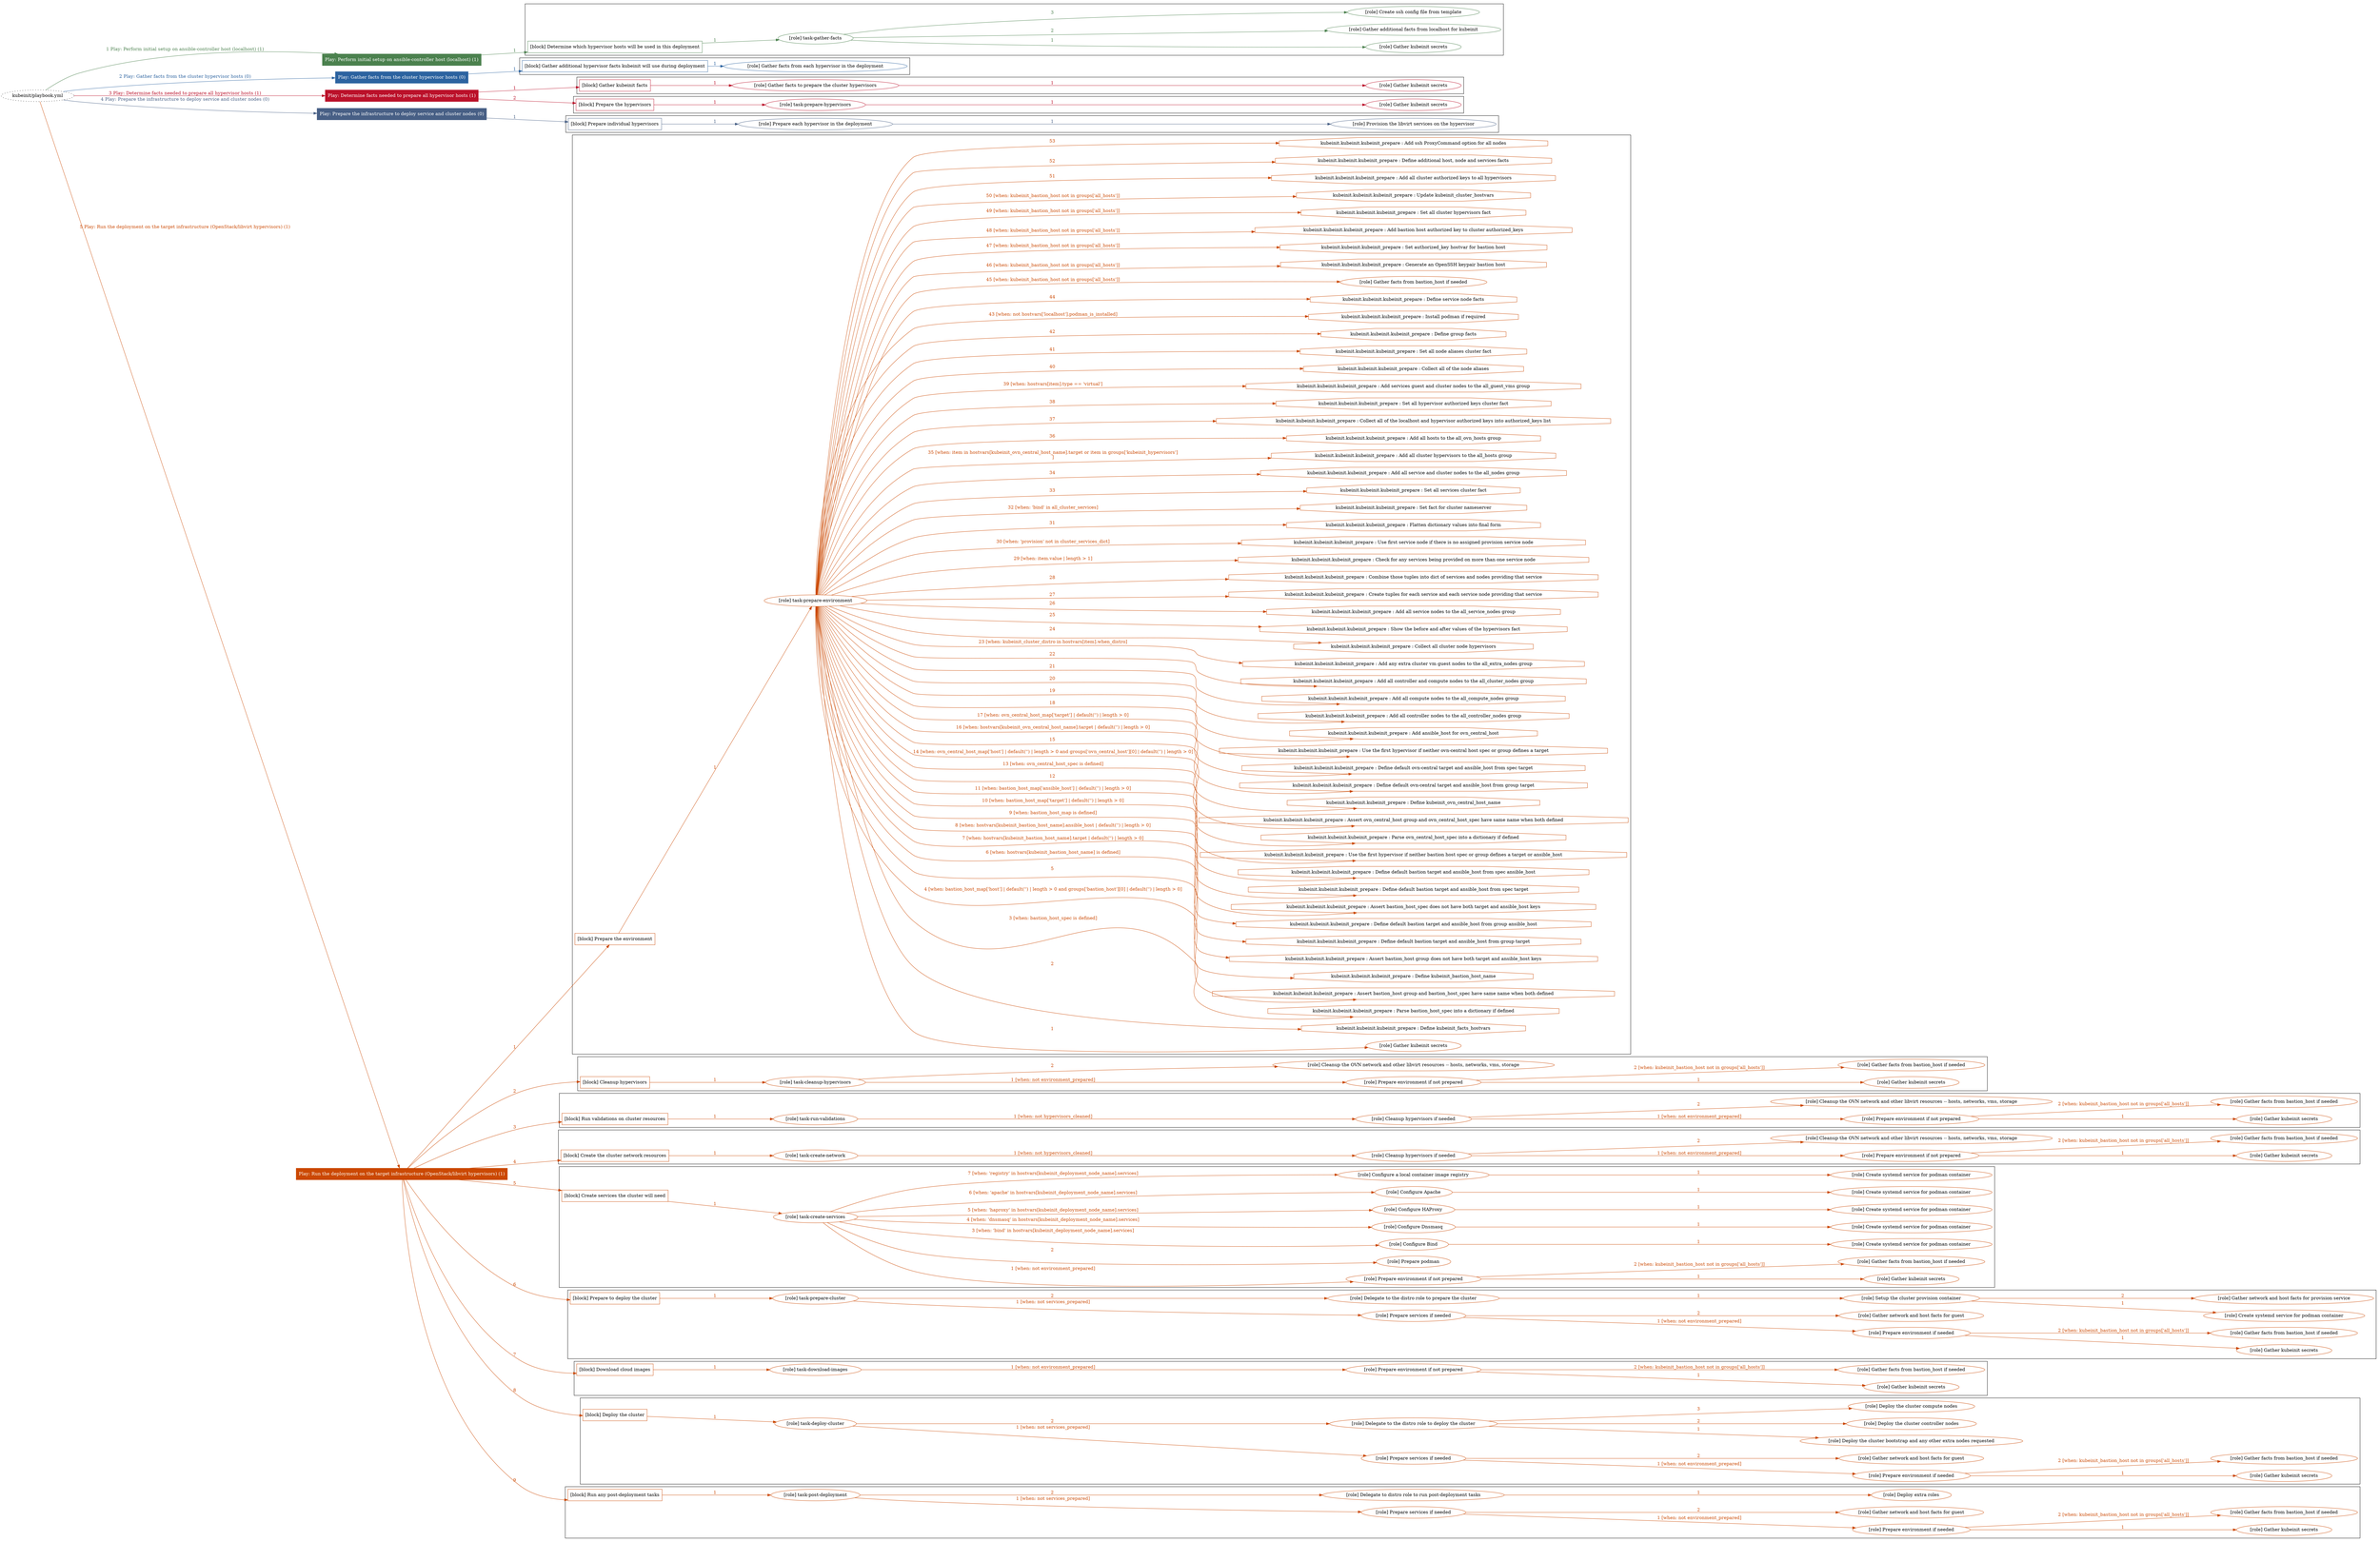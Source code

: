 digraph {
	graph [concentrate=true ordering=in rankdir=LR ratio=fill]
	edge [esep=5 sep=10]
	"kubeinit/playbook.yml" [URL="/home/runner/work/kubeinit/kubeinit/kubeinit/playbook.yml" id=playbook_ee7043ce style=dotted]
	"kubeinit/playbook.yml" -> play_492eeeee [label="1 Play: Perform initial setup on ansible-controller host (localhost) (1)" color="#4b814e" fontcolor="#4b814e" id=edge_play_492eeeee labeltooltip="1 Play: Perform initial setup on ansible-controller host (localhost) (1)" tooltip="1 Play: Perform initial setup on ansible-controller host (localhost) (1)"]
	subgraph "Play: Perform initial setup on ansible-controller host (localhost) (1)" {
		play_492eeeee [label="Play: Perform initial setup on ansible-controller host (localhost) (1)" URL="/home/runner/work/kubeinit/kubeinit/kubeinit/playbook.yml" color="#4b814e" fontcolor="#ffffff" id=play_492eeeee shape=box style=filled tooltip=localhost]
		play_492eeeee -> block_b776af16 [label=1 color="#4b814e" fontcolor="#4b814e" id=edge_block_b776af16 labeltooltip=1 tooltip=1]
		subgraph cluster_block_b776af16 {
			block_b776af16 [label="[block] Determine which hypervisor hosts will be used in this deployment" URL="/home/runner/work/kubeinit/kubeinit/kubeinit/playbook.yml" color="#4b814e" id=block_b776af16 labeltooltip="Determine which hypervisor hosts will be used in this deployment" shape=box tooltip="Determine which hypervisor hosts will be used in this deployment"]
			block_b776af16 -> role_49d7ccc2 [label="1 " color="#4b814e" fontcolor="#4b814e" id=edge_role_49d7ccc2 labeltooltip="1 " tooltip="1 "]
			subgraph "task-gather-facts" {
				role_49d7ccc2 [label="[role] task-gather-facts" URL="/home/runner/work/kubeinit/kubeinit/kubeinit/playbook.yml" color="#4b814e" id=role_49d7ccc2 tooltip="task-gather-facts"]
				role_49d7ccc2 -> role_0d14478f [label="1 " color="#4b814e" fontcolor="#4b814e" id=edge_role_0d14478f labeltooltip="1 " tooltip="1 "]
				subgraph "Gather kubeinit secrets" {
					role_0d14478f [label="[role] Gather kubeinit secrets" URL="/home/runner/.ansible/collections/ansible_collections/kubeinit/kubeinit/roles/kubeinit_prepare/tasks/build_hypervisors_group.yml" color="#4b814e" id=role_0d14478f tooltip="Gather kubeinit secrets"]
				}
				role_49d7ccc2 -> role_8c18f8d2 [label="2 " color="#4b814e" fontcolor="#4b814e" id=edge_role_8c18f8d2 labeltooltip="2 " tooltip="2 "]
				subgraph "Gather additional facts from localhost for kubeinit" {
					role_8c18f8d2 [label="[role] Gather additional facts from localhost for kubeinit" URL="/home/runner/.ansible/collections/ansible_collections/kubeinit/kubeinit/roles/kubeinit_prepare/tasks/build_hypervisors_group.yml" color="#4b814e" id=role_8c18f8d2 tooltip="Gather additional facts from localhost for kubeinit"]
				}
				role_49d7ccc2 -> role_1d83f83e [label="3 " color="#4b814e" fontcolor="#4b814e" id=edge_role_1d83f83e labeltooltip="3 " tooltip="3 "]
				subgraph "Create ssh config file from template" {
					role_1d83f83e [label="[role] Create ssh config file from template" URL="/home/runner/.ansible/collections/ansible_collections/kubeinit/kubeinit/roles/kubeinit_prepare/tasks/build_hypervisors_group.yml" color="#4b814e" id=role_1d83f83e tooltip="Create ssh config file from template"]
				}
			}
		}
	}
	"kubeinit/playbook.yml" -> play_45928a97 [label="2 Play: Gather facts from the cluster hypervisor hosts (0)" color="#2c63a0" fontcolor="#2c63a0" id=edge_play_45928a97 labeltooltip="2 Play: Gather facts from the cluster hypervisor hosts (0)" tooltip="2 Play: Gather facts from the cluster hypervisor hosts (0)"]
	subgraph "Play: Gather facts from the cluster hypervisor hosts (0)" {
		play_45928a97 [label="Play: Gather facts from the cluster hypervisor hosts (0)" URL="/home/runner/work/kubeinit/kubeinit/kubeinit/playbook.yml" color="#2c63a0" fontcolor="#ffffff" id=play_45928a97 shape=box style=filled tooltip="Play: Gather facts from the cluster hypervisor hosts (0)"]
		play_45928a97 -> block_3d3b2b84 [label=1 color="#2c63a0" fontcolor="#2c63a0" id=edge_block_3d3b2b84 labeltooltip=1 tooltip=1]
		subgraph cluster_block_3d3b2b84 {
			block_3d3b2b84 [label="[block] Gather additional hypervisor facts kubeinit will use during deployment" URL="/home/runner/work/kubeinit/kubeinit/kubeinit/playbook.yml" color="#2c63a0" id=block_3d3b2b84 labeltooltip="Gather additional hypervisor facts kubeinit will use during deployment" shape=box tooltip="Gather additional hypervisor facts kubeinit will use during deployment"]
			block_3d3b2b84 -> role_580e324d [label="1 " color="#2c63a0" fontcolor="#2c63a0" id=edge_role_580e324d labeltooltip="1 " tooltip="1 "]
			subgraph "Gather facts from each hypervisor in the deployment" {
				role_580e324d [label="[role] Gather facts from each hypervisor in the deployment" URL="/home/runner/work/kubeinit/kubeinit/kubeinit/playbook.yml" color="#2c63a0" id=role_580e324d tooltip="Gather facts from each hypervisor in the deployment"]
			}
		}
	}
	"kubeinit/playbook.yml" -> play_58e766d0 [label="3 Play: Determine facts needed to prepare all hypervisor hosts (1)" color="#bb112a" fontcolor="#bb112a" id=edge_play_58e766d0 labeltooltip="3 Play: Determine facts needed to prepare all hypervisor hosts (1)" tooltip="3 Play: Determine facts needed to prepare all hypervisor hosts (1)"]
	subgraph "Play: Determine facts needed to prepare all hypervisor hosts (1)" {
		play_58e766d0 [label="Play: Determine facts needed to prepare all hypervisor hosts (1)" URL="/home/runner/work/kubeinit/kubeinit/kubeinit/playbook.yml" color="#bb112a" fontcolor="#ffffff" id=play_58e766d0 shape=box style=filled tooltip=localhost]
		play_58e766d0 -> block_ce68d925 [label=1 color="#bb112a" fontcolor="#bb112a" id=edge_block_ce68d925 labeltooltip=1 tooltip=1]
		subgraph cluster_block_ce68d925 {
			block_ce68d925 [label="[block] Gather kubeinit facts" URL="/home/runner/work/kubeinit/kubeinit/kubeinit/playbook.yml" color="#bb112a" id=block_ce68d925 labeltooltip="Gather kubeinit facts" shape=box tooltip="Gather kubeinit facts"]
			block_ce68d925 -> role_cce11e28 [label="1 " color="#bb112a" fontcolor="#bb112a" id=edge_role_cce11e28 labeltooltip="1 " tooltip="1 "]
			subgraph "Gather facts to prepare the cluster hypervisors" {
				role_cce11e28 [label="[role] Gather facts to prepare the cluster hypervisors" URL="/home/runner/work/kubeinit/kubeinit/kubeinit/playbook.yml" color="#bb112a" id=role_cce11e28 tooltip="Gather facts to prepare the cluster hypervisors"]
				role_cce11e28 -> role_3d90bacb [label="1 " color="#bb112a" fontcolor="#bb112a" id=edge_role_3d90bacb labeltooltip="1 " tooltip="1 "]
				subgraph "Gather kubeinit secrets" {
					role_3d90bacb [label="[role] Gather kubeinit secrets" URL="/home/runner/.ansible/collections/ansible_collections/kubeinit/kubeinit/roles/kubeinit_prepare/tasks/gather_kubeinit_facts.yml" color="#bb112a" id=role_3d90bacb tooltip="Gather kubeinit secrets"]
				}
			}
		}
		play_58e766d0 -> block_a8ce1b8e [label=2 color="#bb112a" fontcolor="#bb112a" id=edge_block_a8ce1b8e labeltooltip=2 tooltip=2]
		subgraph cluster_block_a8ce1b8e {
			block_a8ce1b8e [label="[block] Prepare the hypervisors" URL="/home/runner/work/kubeinit/kubeinit/kubeinit/playbook.yml" color="#bb112a" id=block_a8ce1b8e labeltooltip="Prepare the hypervisors" shape=box tooltip="Prepare the hypervisors"]
			block_a8ce1b8e -> role_49922c01 [label="1 " color="#bb112a" fontcolor="#bb112a" id=edge_role_49922c01 labeltooltip="1 " tooltip="1 "]
			subgraph "task-prepare-hypervisors" {
				role_49922c01 [label="[role] task-prepare-hypervisors" URL="/home/runner/work/kubeinit/kubeinit/kubeinit/playbook.yml" color="#bb112a" id=role_49922c01 tooltip="task-prepare-hypervisors"]
				role_49922c01 -> role_42e86cc4 [label="1 " color="#bb112a" fontcolor="#bb112a" id=edge_role_42e86cc4 labeltooltip="1 " tooltip="1 "]
				subgraph "Gather kubeinit secrets" {
					role_42e86cc4 [label="[role] Gather kubeinit secrets" URL="/home/runner/.ansible/collections/ansible_collections/kubeinit/kubeinit/roles/kubeinit_prepare/tasks/gather_kubeinit_facts.yml" color="#bb112a" id=role_42e86cc4 tooltip="Gather kubeinit secrets"]
				}
			}
		}
	}
	"kubeinit/playbook.yml" -> play_2a9e5fd0 [label="4 Play: Prepare the infrastructure to deploy service and cluster nodes (0)" color="#475f85" fontcolor="#475f85" id=edge_play_2a9e5fd0 labeltooltip="4 Play: Prepare the infrastructure to deploy service and cluster nodes (0)" tooltip="4 Play: Prepare the infrastructure to deploy service and cluster nodes (0)"]
	subgraph "Play: Prepare the infrastructure to deploy service and cluster nodes (0)" {
		play_2a9e5fd0 [label="Play: Prepare the infrastructure to deploy service and cluster nodes (0)" URL="/home/runner/work/kubeinit/kubeinit/kubeinit/playbook.yml" color="#475f85" fontcolor="#ffffff" id=play_2a9e5fd0 shape=box style=filled tooltip="Play: Prepare the infrastructure to deploy service and cluster nodes (0)"]
		play_2a9e5fd0 -> block_99ba6969 [label=1 color="#475f85" fontcolor="#475f85" id=edge_block_99ba6969 labeltooltip=1 tooltip=1]
		subgraph cluster_block_99ba6969 {
			block_99ba6969 [label="[block] Prepare individual hypervisors" URL="/home/runner/work/kubeinit/kubeinit/kubeinit/playbook.yml" color="#475f85" id=block_99ba6969 labeltooltip="Prepare individual hypervisors" shape=box tooltip="Prepare individual hypervisors"]
			block_99ba6969 -> role_f0bc5249 [label="1 " color="#475f85" fontcolor="#475f85" id=edge_role_f0bc5249 labeltooltip="1 " tooltip="1 "]
			subgraph "Prepare each hypervisor in the deployment" {
				role_f0bc5249 [label="[role] Prepare each hypervisor in the deployment" URL="/home/runner/work/kubeinit/kubeinit/kubeinit/playbook.yml" color="#475f85" id=role_f0bc5249 tooltip="Prepare each hypervisor in the deployment"]
				role_f0bc5249 -> role_ce671c25 [label="1 " color="#475f85" fontcolor="#475f85" id=edge_role_ce671c25 labeltooltip="1 " tooltip="1 "]
				subgraph "Provision the libvirt services on the hypervisor" {
					role_ce671c25 [label="[role] Provision the libvirt services on the hypervisor" URL="/home/runner/.ansible/collections/ansible_collections/kubeinit/kubeinit/roles/kubeinit_prepare/tasks/prepare_hypervisor.yml" color="#475f85" id=role_ce671c25 tooltip="Provision the libvirt services on the hypervisor"]
				}
			}
		}
	}
	"kubeinit/playbook.yml" -> play_d03cd6d4 [label="5 Play: Run the deployment on the target infrastructure (OpenStack/libvirt hypervisors) (1)" color="#cb4801" fontcolor="#cb4801" id=edge_play_d03cd6d4 labeltooltip="5 Play: Run the deployment on the target infrastructure (OpenStack/libvirt hypervisors) (1)" tooltip="5 Play: Run the deployment on the target infrastructure (OpenStack/libvirt hypervisors) (1)"]
	subgraph "Play: Run the deployment on the target infrastructure (OpenStack/libvirt hypervisors) (1)" {
		play_d03cd6d4 [label="Play: Run the deployment on the target infrastructure (OpenStack/libvirt hypervisors) (1)" URL="/home/runner/work/kubeinit/kubeinit/kubeinit/playbook.yml" color="#cb4801" fontcolor="#ffffff" id=play_d03cd6d4 shape=box style=filled tooltip=localhost]
		play_d03cd6d4 -> block_bffb8cf2 [label=1 color="#cb4801" fontcolor="#cb4801" id=edge_block_bffb8cf2 labeltooltip=1 tooltip=1]
		subgraph cluster_block_bffb8cf2 {
			block_bffb8cf2 [label="[block] Prepare the environment" URL="/home/runner/work/kubeinit/kubeinit/kubeinit/playbook.yml" color="#cb4801" id=block_bffb8cf2 labeltooltip="Prepare the environment" shape=box tooltip="Prepare the environment"]
			block_bffb8cf2 -> role_f82fbdcb [label="1 " color="#cb4801" fontcolor="#cb4801" id=edge_role_f82fbdcb labeltooltip="1 " tooltip="1 "]
			subgraph "task-prepare-environment" {
				role_f82fbdcb [label="[role] task-prepare-environment" URL="/home/runner/work/kubeinit/kubeinit/kubeinit/playbook.yml" color="#cb4801" id=role_f82fbdcb tooltip="task-prepare-environment"]
				role_f82fbdcb -> role_aa6f58f0 [label="1 " color="#cb4801" fontcolor="#cb4801" id=edge_role_aa6f58f0 labeltooltip="1 " tooltip="1 "]
				subgraph "Gather kubeinit secrets" {
					role_aa6f58f0 [label="[role] Gather kubeinit secrets" URL="/home/runner/.ansible/collections/ansible_collections/kubeinit/kubeinit/roles/kubeinit_prepare/tasks/gather_kubeinit_facts.yml" color="#cb4801" id=role_aa6f58f0 tooltip="Gather kubeinit secrets"]
				}
				task_ca711023 [label="kubeinit.kubeinit.kubeinit_prepare : Define kubeinit_facts_hostvars" URL="/home/runner/.ansible/collections/ansible_collections/kubeinit/kubeinit/roles/kubeinit_prepare/tasks/main.yml" color="#cb4801" id=task_ca711023 shape=octagon tooltip="kubeinit.kubeinit.kubeinit_prepare : Define kubeinit_facts_hostvars"]
				role_f82fbdcb -> task_ca711023 [label="2 " color="#cb4801" fontcolor="#cb4801" id=edge_task_ca711023 labeltooltip="2 " tooltip="2 "]
				task_e2aed58e [label="kubeinit.kubeinit.kubeinit_prepare : Parse bastion_host_spec into a dictionary if defined" URL="/home/runner/.ansible/collections/ansible_collections/kubeinit/kubeinit/roles/kubeinit_prepare/tasks/main.yml" color="#cb4801" id=task_e2aed58e shape=octagon tooltip="kubeinit.kubeinit.kubeinit_prepare : Parse bastion_host_spec into a dictionary if defined"]
				role_f82fbdcb -> task_e2aed58e [label="3 [when: bastion_host_spec is defined]" color="#cb4801" fontcolor="#cb4801" id=edge_task_e2aed58e labeltooltip="3 [when: bastion_host_spec is defined]" tooltip="3 [when: bastion_host_spec is defined]"]
				task_16bb15f4 [label="kubeinit.kubeinit.kubeinit_prepare : Assert bastion_host group and bastion_host_spec have same name when both defined" URL="/home/runner/.ansible/collections/ansible_collections/kubeinit/kubeinit/roles/kubeinit_prepare/tasks/main.yml" color="#cb4801" id=task_16bb15f4 shape=octagon tooltip="kubeinit.kubeinit.kubeinit_prepare : Assert bastion_host group and bastion_host_spec have same name when both defined"]
				role_f82fbdcb -> task_16bb15f4 [label="4 [when: bastion_host_map['host'] | default('') | length > 0 and groups['bastion_host'][0] | default('') | length > 0]" color="#cb4801" fontcolor="#cb4801" id=edge_task_16bb15f4 labeltooltip="4 [when: bastion_host_map['host'] | default('') | length > 0 and groups['bastion_host'][0] | default('') | length > 0]" tooltip="4 [when: bastion_host_map['host'] | default('') | length > 0 and groups['bastion_host'][0] | default('') | length > 0]"]
				task_281b84dc [label="kubeinit.kubeinit.kubeinit_prepare : Define kubeinit_bastion_host_name" URL="/home/runner/.ansible/collections/ansible_collections/kubeinit/kubeinit/roles/kubeinit_prepare/tasks/main.yml" color="#cb4801" id=task_281b84dc shape=octagon tooltip="kubeinit.kubeinit.kubeinit_prepare : Define kubeinit_bastion_host_name"]
				role_f82fbdcb -> task_281b84dc [label="5 " color="#cb4801" fontcolor="#cb4801" id=edge_task_281b84dc labeltooltip="5 " tooltip="5 "]
				task_9a4cb373 [label="kubeinit.kubeinit.kubeinit_prepare : Assert bastion_host group does not have both target and ansible_host keys" URL="/home/runner/.ansible/collections/ansible_collections/kubeinit/kubeinit/roles/kubeinit_prepare/tasks/main.yml" color="#cb4801" id=task_9a4cb373 shape=octagon tooltip="kubeinit.kubeinit.kubeinit_prepare : Assert bastion_host group does not have both target and ansible_host keys"]
				role_f82fbdcb -> task_9a4cb373 [label="6 [when: hostvars[kubeinit_bastion_host_name] is defined]" color="#cb4801" fontcolor="#cb4801" id=edge_task_9a4cb373 labeltooltip="6 [when: hostvars[kubeinit_bastion_host_name] is defined]" tooltip="6 [when: hostvars[kubeinit_bastion_host_name] is defined]"]
				task_463929bb [label="kubeinit.kubeinit.kubeinit_prepare : Define default bastion target and ansible_host from group target" URL="/home/runner/.ansible/collections/ansible_collections/kubeinit/kubeinit/roles/kubeinit_prepare/tasks/main.yml" color="#cb4801" id=task_463929bb shape=octagon tooltip="kubeinit.kubeinit.kubeinit_prepare : Define default bastion target and ansible_host from group target"]
				role_f82fbdcb -> task_463929bb [label="7 [when: hostvars[kubeinit_bastion_host_name].target | default('') | length > 0]" color="#cb4801" fontcolor="#cb4801" id=edge_task_463929bb labeltooltip="7 [when: hostvars[kubeinit_bastion_host_name].target | default('') | length > 0]" tooltip="7 [when: hostvars[kubeinit_bastion_host_name].target | default('') | length > 0]"]
				task_bf4aa631 [label="kubeinit.kubeinit.kubeinit_prepare : Define default bastion target and ansible_host from group ansible_host" URL="/home/runner/.ansible/collections/ansible_collections/kubeinit/kubeinit/roles/kubeinit_prepare/tasks/main.yml" color="#cb4801" id=task_bf4aa631 shape=octagon tooltip="kubeinit.kubeinit.kubeinit_prepare : Define default bastion target and ansible_host from group ansible_host"]
				role_f82fbdcb -> task_bf4aa631 [label="8 [when: hostvars[kubeinit_bastion_host_name].ansible_host | default('') | length > 0]" color="#cb4801" fontcolor="#cb4801" id=edge_task_bf4aa631 labeltooltip="8 [when: hostvars[kubeinit_bastion_host_name].ansible_host | default('') | length > 0]" tooltip="8 [when: hostvars[kubeinit_bastion_host_name].ansible_host | default('') | length > 0]"]
				task_860408d9 [label="kubeinit.kubeinit.kubeinit_prepare : Assert bastion_host_spec does not have both target and ansible_host keys" URL="/home/runner/.ansible/collections/ansible_collections/kubeinit/kubeinit/roles/kubeinit_prepare/tasks/main.yml" color="#cb4801" id=task_860408d9 shape=octagon tooltip="kubeinit.kubeinit.kubeinit_prepare : Assert bastion_host_spec does not have both target and ansible_host keys"]
				role_f82fbdcb -> task_860408d9 [label="9 [when: bastion_host_map is defined]" color="#cb4801" fontcolor="#cb4801" id=edge_task_860408d9 labeltooltip="9 [when: bastion_host_map is defined]" tooltip="9 [when: bastion_host_map is defined]"]
				task_643ec3bf [label="kubeinit.kubeinit.kubeinit_prepare : Define default bastion target and ansible_host from spec target" URL="/home/runner/.ansible/collections/ansible_collections/kubeinit/kubeinit/roles/kubeinit_prepare/tasks/main.yml" color="#cb4801" id=task_643ec3bf shape=octagon tooltip="kubeinit.kubeinit.kubeinit_prepare : Define default bastion target and ansible_host from spec target"]
				role_f82fbdcb -> task_643ec3bf [label="10 [when: bastion_host_map['target'] | default('') | length > 0]" color="#cb4801" fontcolor="#cb4801" id=edge_task_643ec3bf labeltooltip="10 [when: bastion_host_map['target'] | default('') | length > 0]" tooltip="10 [when: bastion_host_map['target'] | default('') | length > 0]"]
				task_d0d49782 [label="kubeinit.kubeinit.kubeinit_prepare : Define default bastion target and ansible_host from spec ansible_host" URL="/home/runner/.ansible/collections/ansible_collections/kubeinit/kubeinit/roles/kubeinit_prepare/tasks/main.yml" color="#cb4801" id=task_d0d49782 shape=octagon tooltip="kubeinit.kubeinit.kubeinit_prepare : Define default bastion target and ansible_host from spec ansible_host"]
				role_f82fbdcb -> task_d0d49782 [label="11 [when: bastion_host_map['ansible_host'] | default('') | length > 0]" color="#cb4801" fontcolor="#cb4801" id=edge_task_d0d49782 labeltooltip="11 [when: bastion_host_map['ansible_host'] | default('') | length > 0]" tooltip="11 [when: bastion_host_map['ansible_host'] | default('') | length > 0]"]
				task_8e5d48b4 [label="kubeinit.kubeinit.kubeinit_prepare : Use the first hypervisor if neither bastion host spec or group defines a target or ansible_host" URL="/home/runner/.ansible/collections/ansible_collections/kubeinit/kubeinit/roles/kubeinit_prepare/tasks/main.yml" color="#cb4801" id=task_8e5d48b4 shape=octagon tooltip="kubeinit.kubeinit.kubeinit_prepare : Use the first hypervisor if neither bastion host spec or group defines a target or ansible_host"]
				role_f82fbdcb -> task_8e5d48b4 [label="12 " color="#cb4801" fontcolor="#cb4801" id=edge_task_8e5d48b4 labeltooltip="12 " tooltip="12 "]
				task_433a4a74 [label="kubeinit.kubeinit.kubeinit_prepare : Parse ovn_central_host_spec into a dictionary if defined" URL="/home/runner/.ansible/collections/ansible_collections/kubeinit/kubeinit/roles/kubeinit_prepare/tasks/main.yml" color="#cb4801" id=task_433a4a74 shape=octagon tooltip="kubeinit.kubeinit.kubeinit_prepare : Parse ovn_central_host_spec into a dictionary if defined"]
				role_f82fbdcb -> task_433a4a74 [label="13 [when: ovn_central_host_spec is defined]" color="#cb4801" fontcolor="#cb4801" id=edge_task_433a4a74 labeltooltip="13 [when: ovn_central_host_spec is defined]" tooltip="13 [when: ovn_central_host_spec is defined]"]
				task_db654684 [label="kubeinit.kubeinit.kubeinit_prepare : Assert ovn_central_host group and ovn_central_host_spec have same name when both defined" URL="/home/runner/.ansible/collections/ansible_collections/kubeinit/kubeinit/roles/kubeinit_prepare/tasks/main.yml" color="#cb4801" id=task_db654684 shape=octagon tooltip="kubeinit.kubeinit.kubeinit_prepare : Assert ovn_central_host group and ovn_central_host_spec have same name when both defined"]
				role_f82fbdcb -> task_db654684 [label="14 [when: ovn_central_host_map['host'] | default('') | length > 0 and groups['ovn_central_host'][0] | default('') | length > 0]" color="#cb4801" fontcolor="#cb4801" id=edge_task_db654684 labeltooltip="14 [when: ovn_central_host_map['host'] | default('') | length > 0 and groups['ovn_central_host'][0] | default('') | length > 0]" tooltip="14 [when: ovn_central_host_map['host'] | default('') | length > 0 and groups['ovn_central_host'][0] | default('') | length > 0]"]
				task_b0b8c931 [label="kubeinit.kubeinit.kubeinit_prepare : Define kubeinit_ovn_central_host_name" URL="/home/runner/.ansible/collections/ansible_collections/kubeinit/kubeinit/roles/kubeinit_prepare/tasks/main.yml" color="#cb4801" id=task_b0b8c931 shape=octagon tooltip="kubeinit.kubeinit.kubeinit_prepare : Define kubeinit_ovn_central_host_name"]
				role_f82fbdcb -> task_b0b8c931 [label="15 " color="#cb4801" fontcolor="#cb4801" id=edge_task_b0b8c931 labeltooltip="15 " tooltip="15 "]
				task_5417d77e [label="kubeinit.kubeinit.kubeinit_prepare : Define default ovn-central target and ansible_host from group target" URL="/home/runner/.ansible/collections/ansible_collections/kubeinit/kubeinit/roles/kubeinit_prepare/tasks/main.yml" color="#cb4801" id=task_5417d77e shape=octagon tooltip="kubeinit.kubeinit.kubeinit_prepare : Define default ovn-central target and ansible_host from group target"]
				role_f82fbdcb -> task_5417d77e [label="16 [when: hostvars[kubeinit_ovn_central_host_name].target | default('') | length > 0]" color="#cb4801" fontcolor="#cb4801" id=edge_task_5417d77e labeltooltip="16 [when: hostvars[kubeinit_ovn_central_host_name].target | default('') | length > 0]" tooltip="16 [when: hostvars[kubeinit_ovn_central_host_name].target | default('') | length > 0]"]
				task_5bae09fb [label="kubeinit.kubeinit.kubeinit_prepare : Define default ovn-central target and ansible_host from spec target" URL="/home/runner/.ansible/collections/ansible_collections/kubeinit/kubeinit/roles/kubeinit_prepare/tasks/main.yml" color="#cb4801" id=task_5bae09fb shape=octagon tooltip="kubeinit.kubeinit.kubeinit_prepare : Define default ovn-central target and ansible_host from spec target"]
				role_f82fbdcb -> task_5bae09fb [label="17 [when: ovn_central_host_map['target'] | default('') | length > 0]" color="#cb4801" fontcolor="#cb4801" id=edge_task_5bae09fb labeltooltip="17 [when: ovn_central_host_map['target'] | default('') | length > 0]" tooltip="17 [when: ovn_central_host_map['target'] | default('') | length > 0]"]
				task_2e350a0f [label="kubeinit.kubeinit.kubeinit_prepare : Use the first hypervisor if neither ovn-central host spec or group defines a target" URL="/home/runner/.ansible/collections/ansible_collections/kubeinit/kubeinit/roles/kubeinit_prepare/tasks/main.yml" color="#cb4801" id=task_2e350a0f shape=octagon tooltip="kubeinit.kubeinit.kubeinit_prepare : Use the first hypervisor if neither ovn-central host spec or group defines a target"]
				role_f82fbdcb -> task_2e350a0f [label="18 " color="#cb4801" fontcolor="#cb4801" id=edge_task_2e350a0f labeltooltip="18 " tooltip="18 "]
				task_3698fe78 [label="kubeinit.kubeinit.kubeinit_prepare : Add ansible_host for ovn_central_host" URL="/home/runner/.ansible/collections/ansible_collections/kubeinit/kubeinit/roles/kubeinit_prepare/tasks/main.yml" color="#cb4801" id=task_3698fe78 shape=octagon tooltip="kubeinit.kubeinit.kubeinit_prepare : Add ansible_host for ovn_central_host"]
				role_f82fbdcb -> task_3698fe78 [label="19 " color="#cb4801" fontcolor="#cb4801" id=edge_task_3698fe78 labeltooltip="19 " tooltip="19 "]
				task_3a2d4f72 [label="kubeinit.kubeinit.kubeinit_prepare : Add all controller nodes to the all_controller_nodes group" URL="/home/runner/.ansible/collections/ansible_collections/kubeinit/kubeinit/roles/kubeinit_prepare/tasks/prepare_groups.yml" color="#cb4801" id=task_3a2d4f72 shape=octagon tooltip="kubeinit.kubeinit.kubeinit_prepare : Add all controller nodes to the all_controller_nodes group"]
				role_f82fbdcb -> task_3a2d4f72 [label="20 " color="#cb4801" fontcolor="#cb4801" id=edge_task_3a2d4f72 labeltooltip="20 " tooltip="20 "]
				task_bb9bc984 [label="kubeinit.kubeinit.kubeinit_prepare : Add all compute nodes to the all_compute_nodes group" URL="/home/runner/.ansible/collections/ansible_collections/kubeinit/kubeinit/roles/kubeinit_prepare/tasks/prepare_groups.yml" color="#cb4801" id=task_bb9bc984 shape=octagon tooltip="kubeinit.kubeinit.kubeinit_prepare : Add all compute nodes to the all_compute_nodes group"]
				role_f82fbdcb -> task_bb9bc984 [label="21 " color="#cb4801" fontcolor="#cb4801" id=edge_task_bb9bc984 labeltooltip="21 " tooltip="21 "]
				task_4c6b4fd9 [label="kubeinit.kubeinit.kubeinit_prepare : Add all controller and compute nodes to the all_cluster_nodes group" URL="/home/runner/.ansible/collections/ansible_collections/kubeinit/kubeinit/roles/kubeinit_prepare/tasks/prepare_groups.yml" color="#cb4801" id=task_4c6b4fd9 shape=octagon tooltip="kubeinit.kubeinit.kubeinit_prepare : Add all controller and compute nodes to the all_cluster_nodes group"]
				role_f82fbdcb -> task_4c6b4fd9 [label="22 " color="#cb4801" fontcolor="#cb4801" id=edge_task_4c6b4fd9 labeltooltip="22 " tooltip="22 "]
				task_197195a2 [label="kubeinit.kubeinit.kubeinit_prepare : Add any extra cluster vm guest nodes to the all_extra_nodes group" URL="/home/runner/.ansible/collections/ansible_collections/kubeinit/kubeinit/roles/kubeinit_prepare/tasks/prepare_groups.yml" color="#cb4801" id=task_197195a2 shape=octagon tooltip="kubeinit.kubeinit.kubeinit_prepare : Add any extra cluster vm guest nodes to the all_extra_nodes group"]
				role_f82fbdcb -> task_197195a2 [label="23 [when: kubeinit_cluster_distro in hostvars[item].when_distro]" color="#cb4801" fontcolor="#cb4801" id=edge_task_197195a2 labeltooltip="23 [when: kubeinit_cluster_distro in hostvars[item].when_distro]" tooltip="23 [when: kubeinit_cluster_distro in hostvars[item].when_distro]"]
				task_0c5fc434 [label="kubeinit.kubeinit.kubeinit_prepare : Collect all cluster node hypervisors" URL="/home/runner/.ansible/collections/ansible_collections/kubeinit/kubeinit/roles/kubeinit_prepare/tasks/prepare_groups.yml" color="#cb4801" id=task_0c5fc434 shape=octagon tooltip="kubeinit.kubeinit.kubeinit_prepare : Collect all cluster node hypervisors"]
				role_f82fbdcb -> task_0c5fc434 [label="24 " color="#cb4801" fontcolor="#cb4801" id=edge_task_0c5fc434 labeltooltip="24 " tooltip="24 "]
				task_2920d308 [label="kubeinit.kubeinit.kubeinit_prepare : Show the before and after values of the hypervisors fact" URL="/home/runner/.ansible/collections/ansible_collections/kubeinit/kubeinit/roles/kubeinit_prepare/tasks/prepare_groups.yml" color="#cb4801" id=task_2920d308 shape=octagon tooltip="kubeinit.kubeinit.kubeinit_prepare : Show the before and after values of the hypervisors fact"]
				role_f82fbdcb -> task_2920d308 [label="25 " color="#cb4801" fontcolor="#cb4801" id=edge_task_2920d308 labeltooltip="25 " tooltip="25 "]
				task_64123c1e [label="kubeinit.kubeinit.kubeinit_prepare : Add all service nodes to the all_service_nodes group" URL="/home/runner/.ansible/collections/ansible_collections/kubeinit/kubeinit/roles/kubeinit_prepare/tasks/prepare_groups.yml" color="#cb4801" id=task_64123c1e shape=octagon tooltip="kubeinit.kubeinit.kubeinit_prepare : Add all service nodes to the all_service_nodes group"]
				role_f82fbdcb -> task_64123c1e [label="26 " color="#cb4801" fontcolor="#cb4801" id=edge_task_64123c1e labeltooltip="26 " tooltip="26 "]
				task_83b7224a [label="kubeinit.kubeinit.kubeinit_prepare : Create tuples for each service and each service node providing that service" URL="/home/runner/.ansible/collections/ansible_collections/kubeinit/kubeinit/roles/kubeinit_prepare/tasks/prepare_groups.yml" color="#cb4801" id=task_83b7224a shape=octagon tooltip="kubeinit.kubeinit.kubeinit_prepare : Create tuples for each service and each service node providing that service"]
				role_f82fbdcb -> task_83b7224a [label="27 " color="#cb4801" fontcolor="#cb4801" id=edge_task_83b7224a labeltooltip="27 " tooltip="27 "]
				task_0d93a1e8 [label="kubeinit.kubeinit.kubeinit_prepare : Combine those tuples into dict of services and nodes providing that service" URL="/home/runner/.ansible/collections/ansible_collections/kubeinit/kubeinit/roles/kubeinit_prepare/tasks/prepare_groups.yml" color="#cb4801" id=task_0d93a1e8 shape=octagon tooltip="kubeinit.kubeinit.kubeinit_prepare : Combine those tuples into dict of services and nodes providing that service"]
				role_f82fbdcb -> task_0d93a1e8 [label="28 " color="#cb4801" fontcolor="#cb4801" id=edge_task_0d93a1e8 labeltooltip="28 " tooltip="28 "]
				task_a2275f50 [label="kubeinit.kubeinit.kubeinit_prepare : Check for any services being provided on more than one service node" URL="/home/runner/.ansible/collections/ansible_collections/kubeinit/kubeinit/roles/kubeinit_prepare/tasks/prepare_groups.yml" color="#cb4801" id=task_a2275f50 shape=octagon tooltip="kubeinit.kubeinit.kubeinit_prepare : Check for any services being provided on more than one service node"]
				role_f82fbdcb -> task_a2275f50 [label="29 [when: item.value | length > 1]" color="#cb4801" fontcolor="#cb4801" id=edge_task_a2275f50 labeltooltip="29 [when: item.value | length > 1]" tooltip="29 [when: item.value | length > 1]"]
				task_5e08121f [label="kubeinit.kubeinit.kubeinit_prepare : Use first service node if there is no assigned provision service node" URL="/home/runner/.ansible/collections/ansible_collections/kubeinit/kubeinit/roles/kubeinit_prepare/tasks/prepare_groups.yml" color="#cb4801" id=task_5e08121f shape=octagon tooltip="kubeinit.kubeinit.kubeinit_prepare : Use first service node if there is no assigned provision service node"]
				role_f82fbdcb -> task_5e08121f [label="30 [when: 'provision' not in cluster_services_dict]" color="#cb4801" fontcolor="#cb4801" id=edge_task_5e08121f labeltooltip="30 [when: 'provision' not in cluster_services_dict]" tooltip="30 [when: 'provision' not in cluster_services_dict]"]
				task_38191ba5 [label="kubeinit.kubeinit.kubeinit_prepare : Flatten dictionary values into final form" URL="/home/runner/.ansible/collections/ansible_collections/kubeinit/kubeinit/roles/kubeinit_prepare/tasks/prepare_groups.yml" color="#cb4801" id=task_38191ba5 shape=octagon tooltip="kubeinit.kubeinit.kubeinit_prepare : Flatten dictionary values into final form"]
				role_f82fbdcb -> task_38191ba5 [label="31 " color="#cb4801" fontcolor="#cb4801" id=edge_task_38191ba5 labeltooltip="31 " tooltip="31 "]
				task_75ef3d0e [label="kubeinit.kubeinit.kubeinit_prepare : Set fact for cluster nameserver" URL="/home/runner/.ansible/collections/ansible_collections/kubeinit/kubeinit/roles/kubeinit_prepare/tasks/prepare_groups.yml" color="#cb4801" id=task_75ef3d0e shape=octagon tooltip="kubeinit.kubeinit.kubeinit_prepare : Set fact for cluster nameserver"]
				role_f82fbdcb -> task_75ef3d0e [label="32 [when: 'bind' in all_cluster_services]" color="#cb4801" fontcolor="#cb4801" id=edge_task_75ef3d0e labeltooltip="32 [when: 'bind' in all_cluster_services]" tooltip="32 [when: 'bind' in all_cluster_services]"]
				task_e421b23b [label="kubeinit.kubeinit.kubeinit_prepare : Set all services cluster fact" URL="/home/runner/.ansible/collections/ansible_collections/kubeinit/kubeinit/roles/kubeinit_prepare/tasks/prepare_groups.yml" color="#cb4801" id=task_e421b23b shape=octagon tooltip="kubeinit.kubeinit.kubeinit_prepare : Set all services cluster fact"]
				role_f82fbdcb -> task_e421b23b [label="33 " color="#cb4801" fontcolor="#cb4801" id=edge_task_e421b23b labeltooltip="33 " tooltip="33 "]
				task_ddc8983f [label="kubeinit.kubeinit.kubeinit_prepare : Add all service and cluster nodes to the all_nodes group" URL="/home/runner/.ansible/collections/ansible_collections/kubeinit/kubeinit/roles/kubeinit_prepare/tasks/prepare_groups.yml" color="#cb4801" id=task_ddc8983f shape=octagon tooltip="kubeinit.kubeinit.kubeinit_prepare : Add all service and cluster nodes to the all_nodes group"]
				role_f82fbdcb -> task_ddc8983f [label="34 " color="#cb4801" fontcolor="#cb4801" id=edge_task_ddc8983f labeltooltip="34 " tooltip="34 "]
				task_43f98a58 [label="kubeinit.kubeinit.kubeinit_prepare : Add all cluster hypervisors to the all_hosts group" URL="/home/runner/.ansible/collections/ansible_collections/kubeinit/kubeinit/roles/kubeinit_prepare/tasks/prepare_groups.yml" color="#cb4801" id=task_43f98a58 shape=octagon tooltip="kubeinit.kubeinit.kubeinit_prepare : Add all cluster hypervisors to the all_hosts group"]
				role_f82fbdcb -> task_43f98a58 [label="35 [when: item in hostvars[kubeinit_ovn_central_host_name].target or item in groups['kubeinit_hypervisors']
]" color="#cb4801" fontcolor="#cb4801" id=edge_task_43f98a58 labeltooltip="35 [when: item in hostvars[kubeinit_ovn_central_host_name].target or item in groups['kubeinit_hypervisors']
]" tooltip="35 [when: item in hostvars[kubeinit_ovn_central_host_name].target or item in groups['kubeinit_hypervisors']
]"]
				task_057cdbda [label="kubeinit.kubeinit.kubeinit_prepare : Add all hosts to the all_ovn_hosts group" URL="/home/runner/.ansible/collections/ansible_collections/kubeinit/kubeinit/roles/kubeinit_prepare/tasks/prepare_groups.yml" color="#cb4801" id=task_057cdbda shape=octagon tooltip="kubeinit.kubeinit.kubeinit_prepare : Add all hosts to the all_ovn_hosts group"]
				role_f82fbdcb -> task_057cdbda [label="36 " color="#cb4801" fontcolor="#cb4801" id=edge_task_057cdbda labeltooltip="36 " tooltip="36 "]
				task_50f20c52 [label="kubeinit.kubeinit.kubeinit_prepare : Collect all of the localhost and hypervisor authorized keys into authorized_keys list" URL="/home/runner/.ansible/collections/ansible_collections/kubeinit/kubeinit/roles/kubeinit_prepare/tasks/prepare_groups.yml" color="#cb4801" id=task_50f20c52 shape=octagon tooltip="kubeinit.kubeinit.kubeinit_prepare : Collect all of the localhost and hypervisor authorized keys into authorized_keys list"]
				role_f82fbdcb -> task_50f20c52 [label="37 " color="#cb4801" fontcolor="#cb4801" id=edge_task_50f20c52 labeltooltip="37 " tooltip="37 "]
				task_5078391f [label="kubeinit.kubeinit.kubeinit_prepare : Set all hypervisor authorized keys cluster fact" URL="/home/runner/.ansible/collections/ansible_collections/kubeinit/kubeinit/roles/kubeinit_prepare/tasks/prepare_groups.yml" color="#cb4801" id=task_5078391f shape=octagon tooltip="kubeinit.kubeinit.kubeinit_prepare : Set all hypervisor authorized keys cluster fact"]
				role_f82fbdcb -> task_5078391f [label="38 " color="#cb4801" fontcolor="#cb4801" id=edge_task_5078391f labeltooltip="38 " tooltip="38 "]
				task_9f2ee295 [label="kubeinit.kubeinit.kubeinit_prepare : Add services guest and cluster nodes to the all_guest_vms group" URL="/home/runner/.ansible/collections/ansible_collections/kubeinit/kubeinit/roles/kubeinit_prepare/tasks/prepare_groups.yml" color="#cb4801" id=task_9f2ee295 shape=octagon tooltip="kubeinit.kubeinit.kubeinit_prepare : Add services guest and cluster nodes to the all_guest_vms group"]
				role_f82fbdcb -> task_9f2ee295 [label="39 [when: hostvars[item].type == 'virtual']" color="#cb4801" fontcolor="#cb4801" id=edge_task_9f2ee295 labeltooltip="39 [when: hostvars[item].type == 'virtual']" tooltip="39 [when: hostvars[item].type == 'virtual']"]
				task_24898ff3 [label="kubeinit.kubeinit.kubeinit_prepare : Collect all of the node aliases" URL="/home/runner/.ansible/collections/ansible_collections/kubeinit/kubeinit/roles/kubeinit_prepare/tasks/prepare_groups.yml" color="#cb4801" id=task_24898ff3 shape=octagon tooltip="kubeinit.kubeinit.kubeinit_prepare : Collect all of the node aliases"]
				role_f82fbdcb -> task_24898ff3 [label="40 " color="#cb4801" fontcolor="#cb4801" id=edge_task_24898ff3 labeltooltip="40 " tooltip="40 "]
				task_187aec64 [label="kubeinit.kubeinit.kubeinit_prepare : Set all node aliases cluster fact" URL="/home/runner/.ansible/collections/ansible_collections/kubeinit/kubeinit/roles/kubeinit_prepare/tasks/prepare_groups.yml" color="#cb4801" id=task_187aec64 shape=octagon tooltip="kubeinit.kubeinit.kubeinit_prepare : Set all node aliases cluster fact"]
				role_f82fbdcb -> task_187aec64 [label="41 " color="#cb4801" fontcolor="#cb4801" id=edge_task_187aec64 labeltooltip="41 " tooltip="41 "]
				task_15179de7 [label="kubeinit.kubeinit.kubeinit_prepare : Define group facts" URL="/home/runner/.ansible/collections/ansible_collections/kubeinit/kubeinit/roles/kubeinit_prepare/tasks/main.yml" color="#cb4801" id=task_15179de7 shape=octagon tooltip="kubeinit.kubeinit.kubeinit_prepare : Define group facts"]
				role_f82fbdcb -> task_15179de7 [label="42 " color="#cb4801" fontcolor="#cb4801" id=edge_task_15179de7 labeltooltip="42 " tooltip="42 "]
				task_e3374842 [label="kubeinit.kubeinit.kubeinit_prepare : Install podman if required" URL="/home/runner/.ansible/collections/ansible_collections/kubeinit/kubeinit/roles/kubeinit_prepare/tasks/main.yml" color="#cb4801" id=task_e3374842 shape=octagon tooltip="kubeinit.kubeinit.kubeinit_prepare : Install podman if required"]
				role_f82fbdcb -> task_e3374842 [label="43 [when: not hostvars['localhost'].podman_is_installed]" color="#cb4801" fontcolor="#cb4801" id=edge_task_e3374842 labeltooltip="43 [when: not hostvars['localhost'].podman_is_installed]" tooltip="43 [when: not hostvars['localhost'].podman_is_installed]"]
				task_ead7a41a [label="kubeinit.kubeinit.kubeinit_prepare : Define service node facts" URL="/home/runner/.ansible/collections/ansible_collections/kubeinit/kubeinit/roles/kubeinit_prepare/tasks/main.yml" color="#cb4801" id=task_ead7a41a shape=octagon tooltip="kubeinit.kubeinit.kubeinit_prepare : Define service node facts"]
				role_f82fbdcb -> task_ead7a41a [label="44 " color="#cb4801" fontcolor="#cb4801" id=edge_task_ead7a41a labeltooltip="44 " tooltip="44 "]
				role_f82fbdcb -> role_2fc8ecc2 [label="45 [when: kubeinit_bastion_host not in groups['all_hosts']]" color="#cb4801" fontcolor="#cb4801" id=edge_role_2fc8ecc2 labeltooltip="45 [when: kubeinit_bastion_host not in groups['all_hosts']]" tooltip="45 [when: kubeinit_bastion_host not in groups['all_hosts']]"]
				subgraph "Gather facts from bastion_host if needed" {
					role_2fc8ecc2 [label="[role] Gather facts from bastion_host if needed" URL="/home/runner/.ansible/collections/ansible_collections/kubeinit/kubeinit/roles/kubeinit_prepare/tasks/main.yml" color="#cb4801" id=role_2fc8ecc2 tooltip="Gather facts from bastion_host if needed"]
				}
				task_d914fd64 [label="kubeinit.kubeinit.kubeinit_prepare : Generate an OpenSSH keypair bastion host" URL="/home/runner/.ansible/collections/ansible_collections/kubeinit/kubeinit/roles/kubeinit_prepare/tasks/main.yml" color="#cb4801" id=task_d914fd64 shape=octagon tooltip="kubeinit.kubeinit.kubeinit_prepare : Generate an OpenSSH keypair bastion host"]
				role_f82fbdcb -> task_d914fd64 [label="46 [when: kubeinit_bastion_host not in groups['all_hosts']]" color="#cb4801" fontcolor="#cb4801" id=edge_task_d914fd64 labeltooltip="46 [when: kubeinit_bastion_host not in groups['all_hosts']]" tooltip="46 [when: kubeinit_bastion_host not in groups['all_hosts']]"]
				task_3d054abe [label="kubeinit.kubeinit.kubeinit_prepare : Set authorized_key hostvar for bastion host" URL="/home/runner/.ansible/collections/ansible_collections/kubeinit/kubeinit/roles/kubeinit_prepare/tasks/main.yml" color="#cb4801" id=task_3d054abe shape=octagon tooltip="kubeinit.kubeinit.kubeinit_prepare : Set authorized_key hostvar for bastion host"]
				role_f82fbdcb -> task_3d054abe [label="47 [when: kubeinit_bastion_host not in groups['all_hosts']]" color="#cb4801" fontcolor="#cb4801" id=edge_task_3d054abe labeltooltip="47 [when: kubeinit_bastion_host not in groups['all_hosts']]" tooltip="47 [when: kubeinit_bastion_host not in groups['all_hosts']]"]
				task_48ee7123 [label="kubeinit.kubeinit.kubeinit_prepare : Add bastion host authorized key to cluster authorized_keys" URL="/home/runner/.ansible/collections/ansible_collections/kubeinit/kubeinit/roles/kubeinit_prepare/tasks/main.yml" color="#cb4801" id=task_48ee7123 shape=octagon tooltip="kubeinit.kubeinit.kubeinit_prepare : Add bastion host authorized key to cluster authorized_keys"]
				role_f82fbdcb -> task_48ee7123 [label="48 [when: kubeinit_bastion_host not in groups['all_hosts']]" color="#cb4801" fontcolor="#cb4801" id=edge_task_48ee7123 labeltooltip="48 [when: kubeinit_bastion_host not in groups['all_hosts']]" tooltip="48 [when: kubeinit_bastion_host not in groups['all_hosts']]"]
				task_7bdfb582 [label="kubeinit.kubeinit.kubeinit_prepare : Set all cluster hypervisors fact" URL="/home/runner/.ansible/collections/ansible_collections/kubeinit/kubeinit/roles/kubeinit_prepare/tasks/main.yml" color="#cb4801" id=task_7bdfb582 shape=octagon tooltip="kubeinit.kubeinit.kubeinit_prepare : Set all cluster hypervisors fact"]
				role_f82fbdcb -> task_7bdfb582 [label="49 [when: kubeinit_bastion_host not in groups['all_hosts']]" color="#cb4801" fontcolor="#cb4801" id=edge_task_7bdfb582 labeltooltip="49 [when: kubeinit_bastion_host not in groups['all_hosts']]" tooltip="49 [when: kubeinit_bastion_host not in groups['all_hosts']]"]
				task_3b83a3ac [label="kubeinit.kubeinit.kubeinit_prepare : Update kubeinit_cluster_hostvars" URL="/home/runner/.ansible/collections/ansible_collections/kubeinit/kubeinit/roles/kubeinit_prepare/tasks/main.yml" color="#cb4801" id=task_3b83a3ac shape=octagon tooltip="kubeinit.kubeinit.kubeinit_prepare : Update kubeinit_cluster_hostvars"]
				role_f82fbdcb -> task_3b83a3ac [label="50 [when: kubeinit_bastion_host not in groups['all_hosts']]" color="#cb4801" fontcolor="#cb4801" id=edge_task_3b83a3ac labeltooltip="50 [when: kubeinit_bastion_host not in groups['all_hosts']]" tooltip="50 [when: kubeinit_bastion_host not in groups['all_hosts']]"]
				task_9bdbbbc2 [label="kubeinit.kubeinit.kubeinit_prepare : Add all cluster authorized keys to all hypervisors" URL="/home/runner/.ansible/collections/ansible_collections/kubeinit/kubeinit/roles/kubeinit_prepare/tasks/main.yml" color="#cb4801" id=task_9bdbbbc2 shape=octagon tooltip="kubeinit.kubeinit.kubeinit_prepare : Add all cluster authorized keys to all hypervisors"]
				role_f82fbdcb -> task_9bdbbbc2 [label="51 " color="#cb4801" fontcolor="#cb4801" id=edge_task_9bdbbbc2 labeltooltip="51 " tooltip="51 "]
				task_fb7fcd35 [label="kubeinit.kubeinit.kubeinit_prepare : Define additional host, node and services facts" URL="/home/runner/.ansible/collections/ansible_collections/kubeinit/kubeinit/roles/kubeinit_prepare/tasks/main.yml" color="#cb4801" id=task_fb7fcd35 shape=octagon tooltip="kubeinit.kubeinit.kubeinit_prepare : Define additional host, node and services facts"]
				role_f82fbdcb -> task_fb7fcd35 [label="52 " color="#cb4801" fontcolor="#cb4801" id=edge_task_fb7fcd35 labeltooltip="52 " tooltip="52 "]
				task_2336fb56 [label="kubeinit.kubeinit.kubeinit_prepare : Add ssh ProxyCommand option for all nodes" URL="/home/runner/.ansible/collections/ansible_collections/kubeinit/kubeinit/roles/kubeinit_prepare/tasks/main.yml" color="#cb4801" id=task_2336fb56 shape=octagon tooltip="kubeinit.kubeinit.kubeinit_prepare : Add ssh ProxyCommand option for all nodes"]
				role_f82fbdcb -> task_2336fb56 [label="53 " color="#cb4801" fontcolor="#cb4801" id=edge_task_2336fb56 labeltooltip="53 " tooltip="53 "]
			}
		}
		play_d03cd6d4 -> block_a59a098f [label=2 color="#cb4801" fontcolor="#cb4801" id=edge_block_a59a098f labeltooltip=2 tooltip=2]
		subgraph cluster_block_a59a098f {
			block_a59a098f [label="[block] Cleanup hypervisors" URL="/home/runner/work/kubeinit/kubeinit/kubeinit/playbook.yml" color="#cb4801" id=block_a59a098f labeltooltip="Cleanup hypervisors" shape=box tooltip="Cleanup hypervisors"]
			block_a59a098f -> role_7db7938d [label="1 " color="#cb4801" fontcolor="#cb4801" id=edge_role_7db7938d labeltooltip="1 " tooltip="1 "]
			subgraph "task-cleanup-hypervisors" {
				role_7db7938d [label="[role] task-cleanup-hypervisors" URL="/home/runner/work/kubeinit/kubeinit/kubeinit/playbook.yml" color="#cb4801" id=role_7db7938d tooltip="task-cleanup-hypervisors"]
				role_7db7938d -> role_7987beda [label="1 [when: not environment_prepared]" color="#cb4801" fontcolor="#cb4801" id=edge_role_7987beda labeltooltip="1 [when: not environment_prepared]" tooltip="1 [when: not environment_prepared]"]
				subgraph "Prepare environment if not prepared" {
					role_7987beda [label="[role] Prepare environment if not prepared" URL="/home/runner/.ansible/collections/ansible_collections/kubeinit/kubeinit/roles/kubeinit_libvirt/tasks/cleanup_hypervisors.yml" color="#cb4801" id=role_7987beda tooltip="Prepare environment if not prepared"]
					role_7987beda -> role_1e72e70e [label="1 " color="#cb4801" fontcolor="#cb4801" id=edge_role_1e72e70e labeltooltip="1 " tooltip="1 "]
					subgraph "Gather kubeinit secrets" {
						role_1e72e70e [label="[role] Gather kubeinit secrets" URL="/home/runner/.ansible/collections/ansible_collections/kubeinit/kubeinit/roles/kubeinit_prepare/tasks/gather_kubeinit_facts.yml" color="#cb4801" id=role_1e72e70e tooltip="Gather kubeinit secrets"]
					}
					role_7987beda -> role_7fcb0e33 [label="2 [when: kubeinit_bastion_host not in groups['all_hosts']]" color="#cb4801" fontcolor="#cb4801" id=edge_role_7fcb0e33 labeltooltip="2 [when: kubeinit_bastion_host not in groups['all_hosts']]" tooltip="2 [when: kubeinit_bastion_host not in groups['all_hosts']]"]
					subgraph "Gather facts from bastion_host if needed" {
						role_7fcb0e33 [label="[role] Gather facts from bastion_host if needed" URL="/home/runner/.ansible/collections/ansible_collections/kubeinit/kubeinit/roles/kubeinit_prepare/tasks/main.yml" color="#cb4801" id=role_7fcb0e33 tooltip="Gather facts from bastion_host if needed"]
					}
				}
				role_7db7938d -> role_f7ee459f [label="2 " color="#cb4801" fontcolor="#cb4801" id=edge_role_f7ee459f labeltooltip="2 " tooltip="2 "]
				subgraph "Cleanup the OVN network and other libvirt resources -- hosts, networks, vms, storage" {
					role_f7ee459f [label="[role] Cleanup the OVN network and other libvirt resources -- hosts, networks, vms, storage" URL="/home/runner/.ansible/collections/ansible_collections/kubeinit/kubeinit/roles/kubeinit_libvirt/tasks/cleanup_hypervisors.yml" color="#cb4801" id=role_f7ee459f tooltip="Cleanup the OVN network and other libvirt resources -- hosts, networks, vms, storage"]
				}
			}
		}
		play_d03cd6d4 -> block_542e5f26 [label=3 color="#cb4801" fontcolor="#cb4801" id=edge_block_542e5f26 labeltooltip=3 tooltip=3]
		subgraph cluster_block_542e5f26 {
			block_542e5f26 [label="[block] Run validations on cluster resources" URL="/home/runner/work/kubeinit/kubeinit/kubeinit/playbook.yml" color="#cb4801" id=block_542e5f26 labeltooltip="Run validations on cluster resources" shape=box tooltip="Run validations on cluster resources"]
			block_542e5f26 -> role_6549bb4d [label="1 " color="#cb4801" fontcolor="#cb4801" id=edge_role_6549bb4d labeltooltip="1 " tooltip="1 "]
			subgraph "task-run-validations" {
				role_6549bb4d [label="[role] task-run-validations" URL="/home/runner/work/kubeinit/kubeinit/kubeinit/playbook.yml" color="#cb4801" id=role_6549bb4d tooltip="task-run-validations"]
				role_6549bb4d -> role_5ad64ff1 [label="1 [when: not hypervisors_cleaned]" color="#cb4801" fontcolor="#cb4801" id=edge_role_5ad64ff1 labeltooltip="1 [when: not hypervisors_cleaned]" tooltip="1 [when: not hypervisors_cleaned]"]
				subgraph "Cleanup hypervisors if needed" {
					role_5ad64ff1 [label="[role] Cleanup hypervisors if needed" URL="/home/runner/.ansible/collections/ansible_collections/kubeinit/kubeinit/roles/kubeinit_validations/tasks/main.yml" color="#cb4801" id=role_5ad64ff1 tooltip="Cleanup hypervisors if needed"]
					role_5ad64ff1 -> role_7e3d586d [label="1 [when: not environment_prepared]" color="#cb4801" fontcolor="#cb4801" id=edge_role_7e3d586d labeltooltip="1 [when: not environment_prepared]" tooltip="1 [when: not environment_prepared]"]
					subgraph "Prepare environment if not prepared" {
						role_7e3d586d [label="[role] Prepare environment if not prepared" URL="/home/runner/.ansible/collections/ansible_collections/kubeinit/kubeinit/roles/kubeinit_libvirt/tasks/cleanup_hypervisors.yml" color="#cb4801" id=role_7e3d586d tooltip="Prepare environment if not prepared"]
						role_7e3d586d -> role_76c5b557 [label="1 " color="#cb4801" fontcolor="#cb4801" id=edge_role_76c5b557 labeltooltip="1 " tooltip="1 "]
						subgraph "Gather kubeinit secrets" {
							role_76c5b557 [label="[role] Gather kubeinit secrets" URL="/home/runner/.ansible/collections/ansible_collections/kubeinit/kubeinit/roles/kubeinit_prepare/tasks/gather_kubeinit_facts.yml" color="#cb4801" id=role_76c5b557 tooltip="Gather kubeinit secrets"]
						}
						role_7e3d586d -> role_7612d5a6 [label="2 [when: kubeinit_bastion_host not in groups['all_hosts']]" color="#cb4801" fontcolor="#cb4801" id=edge_role_7612d5a6 labeltooltip="2 [when: kubeinit_bastion_host not in groups['all_hosts']]" tooltip="2 [when: kubeinit_bastion_host not in groups['all_hosts']]"]
						subgraph "Gather facts from bastion_host if needed" {
							role_7612d5a6 [label="[role] Gather facts from bastion_host if needed" URL="/home/runner/.ansible/collections/ansible_collections/kubeinit/kubeinit/roles/kubeinit_prepare/tasks/main.yml" color="#cb4801" id=role_7612d5a6 tooltip="Gather facts from bastion_host if needed"]
						}
					}
					role_5ad64ff1 -> role_3a6c9c2a [label="2 " color="#cb4801" fontcolor="#cb4801" id=edge_role_3a6c9c2a labeltooltip="2 " tooltip="2 "]
					subgraph "Cleanup the OVN network and other libvirt resources -- hosts, networks, vms, storage" {
						role_3a6c9c2a [label="[role] Cleanup the OVN network and other libvirt resources -- hosts, networks, vms, storage" URL="/home/runner/.ansible/collections/ansible_collections/kubeinit/kubeinit/roles/kubeinit_libvirt/tasks/cleanup_hypervisors.yml" color="#cb4801" id=role_3a6c9c2a tooltip="Cleanup the OVN network and other libvirt resources -- hosts, networks, vms, storage"]
					}
				}
			}
		}
		play_d03cd6d4 -> block_aca0a8e3 [label=4 color="#cb4801" fontcolor="#cb4801" id=edge_block_aca0a8e3 labeltooltip=4 tooltip=4]
		subgraph cluster_block_aca0a8e3 {
			block_aca0a8e3 [label="[block] Create the cluster network resources" URL="/home/runner/work/kubeinit/kubeinit/kubeinit/playbook.yml" color="#cb4801" id=block_aca0a8e3 labeltooltip="Create the cluster network resources" shape=box tooltip="Create the cluster network resources"]
			block_aca0a8e3 -> role_8256a350 [label="1 " color="#cb4801" fontcolor="#cb4801" id=edge_role_8256a350 labeltooltip="1 " tooltip="1 "]
			subgraph "task-create-network" {
				role_8256a350 [label="[role] task-create-network" URL="/home/runner/work/kubeinit/kubeinit/kubeinit/playbook.yml" color="#cb4801" id=role_8256a350 tooltip="task-create-network"]
				role_8256a350 -> role_ea3e07e7 [label="1 [when: not hypervisors_cleaned]" color="#cb4801" fontcolor="#cb4801" id=edge_role_ea3e07e7 labeltooltip="1 [when: not hypervisors_cleaned]" tooltip="1 [when: not hypervisors_cleaned]"]
				subgraph "Cleanup hypervisors if needed" {
					role_ea3e07e7 [label="[role] Cleanup hypervisors if needed" URL="/home/runner/.ansible/collections/ansible_collections/kubeinit/kubeinit/roles/kubeinit_libvirt/tasks/create_network.yml" color="#cb4801" id=role_ea3e07e7 tooltip="Cleanup hypervisors if needed"]
					role_ea3e07e7 -> role_5e586f67 [label="1 [when: not environment_prepared]" color="#cb4801" fontcolor="#cb4801" id=edge_role_5e586f67 labeltooltip="1 [when: not environment_prepared]" tooltip="1 [when: not environment_prepared]"]
					subgraph "Prepare environment if not prepared" {
						role_5e586f67 [label="[role] Prepare environment if not prepared" URL="/home/runner/.ansible/collections/ansible_collections/kubeinit/kubeinit/roles/kubeinit_libvirt/tasks/cleanup_hypervisors.yml" color="#cb4801" id=role_5e586f67 tooltip="Prepare environment if not prepared"]
						role_5e586f67 -> role_02dcc7eb [label="1 " color="#cb4801" fontcolor="#cb4801" id=edge_role_02dcc7eb labeltooltip="1 " tooltip="1 "]
						subgraph "Gather kubeinit secrets" {
							role_02dcc7eb [label="[role] Gather kubeinit secrets" URL="/home/runner/.ansible/collections/ansible_collections/kubeinit/kubeinit/roles/kubeinit_prepare/tasks/gather_kubeinit_facts.yml" color="#cb4801" id=role_02dcc7eb tooltip="Gather kubeinit secrets"]
						}
						role_5e586f67 -> role_70041b5d [label="2 [when: kubeinit_bastion_host not in groups['all_hosts']]" color="#cb4801" fontcolor="#cb4801" id=edge_role_70041b5d labeltooltip="2 [when: kubeinit_bastion_host not in groups['all_hosts']]" tooltip="2 [when: kubeinit_bastion_host not in groups['all_hosts']]"]
						subgraph "Gather facts from bastion_host if needed" {
							role_70041b5d [label="[role] Gather facts from bastion_host if needed" URL="/home/runner/.ansible/collections/ansible_collections/kubeinit/kubeinit/roles/kubeinit_prepare/tasks/main.yml" color="#cb4801" id=role_70041b5d tooltip="Gather facts from bastion_host if needed"]
						}
					}
					role_ea3e07e7 -> role_57692c86 [label="2 " color="#cb4801" fontcolor="#cb4801" id=edge_role_57692c86 labeltooltip="2 " tooltip="2 "]
					subgraph "Cleanup the OVN network and other libvirt resources -- hosts, networks, vms, storage" {
						role_57692c86 [label="[role] Cleanup the OVN network and other libvirt resources -- hosts, networks, vms, storage" URL="/home/runner/.ansible/collections/ansible_collections/kubeinit/kubeinit/roles/kubeinit_libvirt/tasks/cleanup_hypervisors.yml" color="#cb4801" id=role_57692c86 tooltip="Cleanup the OVN network and other libvirt resources -- hosts, networks, vms, storage"]
					}
				}
			}
		}
		play_d03cd6d4 -> block_b192b730 [label=5 color="#cb4801" fontcolor="#cb4801" id=edge_block_b192b730 labeltooltip=5 tooltip=5]
		subgraph cluster_block_b192b730 {
			block_b192b730 [label="[block] Create services the cluster will need" URL="/home/runner/work/kubeinit/kubeinit/kubeinit/playbook.yml" color="#cb4801" id=block_b192b730 labeltooltip="Create services the cluster will need" shape=box tooltip="Create services the cluster will need"]
			block_b192b730 -> role_b09a3d7d [label="1 " color="#cb4801" fontcolor="#cb4801" id=edge_role_b09a3d7d labeltooltip="1 " tooltip="1 "]
			subgraph "task-create-services" {
				role_b09a3d7d [label="[role] task-create-services" URL="/home/runner/work/kubeinit/kubeinit/kubeinit/playbook.yml" color="#cb4801" id=role_b09a3d7d tooltip="task-create-services"]
				role_b09a3d7d -> role_593057a8 [label="1 [when: not environment_prepared]" color="#cb4801" fontcolor="#cb4801" id=edge_role_593057a8 labeltooltip="1 [when: not environment_prepared]" tooltip="1 [when: not environment_prepared]"]
				subgraph "Prepare environment if not prepared" {
					role_593057a8 [label="[role] Prepare environment if not prepared" URL="/home/runner/.ansible/collections/ansible_collections/kubeinit/kubeinit/roles/kubeinit_services/tasks/main.yml" color="#cb4801" id=role_593057a8 tooltip="Prepare environment if not prepared"]
					role_593057a8 -> role_f1e07289 [label="1 " color="#cb4801" fontcolor="#cb4801" id=edge_role_f1e07289 labeltooltip="1 " tooltip="1 "]
					subgraph "Gather kubeinit secrets" {
						role_f1e07289 [label="[role] Gather kubeinit secrets" URL="/home/runner/.ansible/collections/ansible_collections/kubeinit/kubeinit/roles/kubeinit_prepare/tasks/gather_kubeinit_facts.yml" color="#cb4801" id=role_f1e07289 tooltip="Gather kubeinit secrets"]
					}
					role_593057a8 -> role_f2b77a05 [label="2 [when: kubeinit_bastion_host not in groups['all_hosts']]" color="#cb4801" fontcolor="#cb4801" id=edge_role_f2b77a05 labeltooltip="2 [when: kubeinit_bastion_host not in groups['all_hosts']]" tooltip="2 [when: kubeinit_bastion_host not in groups['all_hosts']]"]
					subgraph "Gather facts from bastion_host if needed" {
						role_f2b77a05 [label="[role] Gather facts from bastion_host if needed" URL="/home/runner/.ansible/collections/ansible_collections/kubeinit/kubeinit/roles/kubeinit_prepare/tasks/main.yml" color="#cb4801" id=role_f2b77a05 tooltip="Gather facts from bastion_host if needed"]
					}
				}
				role_b09a3d7d -> role_585565e3 [label="2 " color="#cb4801" fontcolor="#cb4801" id=edge_role_585565e3 labeltooltip="2 " tooltip="2 "]
				subgraph "Prepare podman" {
					role_585565e3 [label="[role] Prepare podman" URL="/home/runner/.ansible/collections/ansible_collections/kubeinit/kubeinit/roles/kubeinit_services/tasks/00_create_service_pod.yml" color="#cb4801" id=role_585565e3 tooltip="Prepare podman"]
				}
				role_b09a3d7d -> role_ce64d50d [label="3 [when: 'bind' in hostvars[kubeinit_deployment_node_name].services]" color="#cb4801" fontcolor="#cb4801" id=edge_role_ce64d50d labeltooltip="3 [when: 'bind' in hostvars[kubeinit_deployment_node_name].services]" tooltip="3 [when: 'bind' in hostvars[kubeinit_deployment_node_name].services]"]
				subgraph "Configure Bind" {
					role_ce64d50d [label="[role] Configure Bind" URL="/home/runner/.ansible/collections/ansible_collections/kubeinit/kubeinit/roles/kubeinit_services/tasks/start_services_containers.yml" color="#cb4801" id=role_ce64d50d tooltip="Configure Bind"]
					role_ce64d50d -> role_77d79c02 [label="1 " color="#cb4801" fontcolor="#cb4801" id=edge_role_77d79c02 labeltooltip="1 " tooltip="1 "]
					subgraph "Create systemd service for podman container" {
						role_77d79c02 [label="[role] Create systemd service for podman container" URL="/home/runner/.ansible/collections/ansible_collections/kubeinit/kubeinit/roles/kubeinit_bind/tasks/main.yml" color="#cb4801" id=role_77d79c02 tooltip="Create systemd service for podman container"]
					}
				}
				role_b09a3d7d -> role_9174bfe3 [label="4 [when: 'dnsmasq' in hostvars[kubeinit_deployment_node_name].services]" color="#cb4801" fontcolor="#cb4801" id=edge_role_9174bfe3 labeltooltip="4 [when: 'dnsmasq' in hostvars[kubeinit_deployment_node_name].services]" tooltip="4 [when: 'dnsmasq' in hostvars[kubeinit_deployment_node_name].services]"]
				subgraph "Configure Dnsmasq" {
					role_9174bfe3 [label="[role] Configure Dnsmasq" URL="/home/runner/.ansible/collections/ansible_collections/kubeinit/kubeinit/roles/kubeinit_services/tasks/start_services_containers.yml" color="#cb4801" id=role_9174bfe3 tooltip="Configure Dnsmasq"]
					role_9174bfe3 -> role_f067a9df [label="1 " color="#cb4801" fontcolor="#cb4801" id=edge_role_f067a9df labeltooltip="1 " tooltip="1 "]
					subgraph "Create systemd service for podman container" {
						role_f067a9df [label="[role] Create systemd service for podman container" URL="/home/runner/.ansible/collections/ansible_collections/kubeinit/kubeinit/roles/kubeinit_dnsmasq/tasks/main.yml" color="#cb4801" id=role_f067a9df tooltip="Create systemd service for podman container"]
					}
				}
				role_b09a3d7d -> role_be02aee5 [label="5 [when: 'haproxy' in hostvars[kubeinit_deployment_node_name].services]" color="#cb4801" fontcolor="#cb4801" id=edge_role_be02aee5 labeltooltip="5 [when: 'haproxy' in hostvars[kubeinit_deployment_node_name].services]" tooltip="5 [when: 'haproxy' in hostvars[kubeinit_deployment_node_name].services]"]
				subgraph "Configure HAProxy" {
					role_be02aee5 [label="[role] Configure HAProxy" URL="/home/runner/.ansible/collections/ansible_collections/kubeinit/kubeinit/roles/kubeinit_services/tasks/start_services_containers.yml" color="#cb4801" id=role_be02aee5 tooltip="Configure HAProxy"]
					role_be02aee5 -> role_99d740df [label="1 " color="#cb4801" fontcolor="#cb4801" id=edge_role_99d740df labeltooltip="1 " tooltip="1 "]
					subgraph "Create systemd service for podman container" {
						role_99d740df [label="[role] Create systemd service for podman container" URL="/home/runner/.ansible/collections/ansible_collections/kubeinit/kubeinit/roles/kubeinit_haproxy/tasks/main.yml" color="#cb4801" id=role_99d740df tooltip="Create systemd service for podman container"]
					}
				}
				role_b09a3d7d -> role_f34016e4 [label="6 [when: 'apache' in hostvars[kubeinit_deployment_node_name].services]" color="#cb4801" fontcolor="#cb4801" id=edge_role_f34016e4 labeltooltip="6 [when: 'apache' in hostvars[kubeinit_deployment_node_name].services]" tooltip="6 [when: 'apache' in hostvars[kubeinit_deployment_node_name].services]"]
				subgraph "Configure Apache" {
					role_f34016e4 [label="[role] Configure Apache" URL="/home/runner/.ansible/collections/ansible_collections/kubeinit/kubeinit/roles/kubeinit_services/tasks/start_services_containers.yml" color="#cb4801" id=role_f34016e4 tooltip="Configure Apache"]
					role_f34016e4 -> role_2143d8bb [label="1 " color="#cb4801" fontcolor="#cb4801" id=edge_role_2143d8bb labeltooltip="1 " tooltip="1 "]
					subgraph "Create systemd service for podman container" {
						role_2143d8bb [label="[role] Create systemd service for podman container" URL="/home/runner/.ansible/collections/ansible_collections/kubeinit/kubeinit/roles/kubeinit_apache/tasks/main.yml" color="#cb4801" id=role_2143d8bb tooltip="Create systemd service for podman container"]
					}
				}
				role_b09a3d7d -> role_07f2819f [label="7 [when: 'registry' in hostvars[kubeinit_deployment_node_name].services]" color="#cb4801" fontcolor="#cb4801" id=edge_role_07f2819f labeltooltip="7 [when: 'registry' in hostvars[kubeinit_deployment_node_name].services]" tooltip="7 [when: 'registry' in hostvars[kubeinit_deployment_node_name].services]"]
				subgraph "Configure a local container image registry" {
					role_07f2819f [label="[role] Configure a local container image registry" URL="/home/runner/.ansible/collections/ansible_collections/kubeinit/kubeinit/roles/kubeinit_services/tasks/start_services_containers.yml" color="#cb4801" id=role_07f2819f tooltip="Configure a local container image registry"]
					role_07f2819f -> role_2645b0cd [label="1 " color="#cb4801" fontcolor="#cb4801" id=edge_role_2645b0cd labeltooltip="1 " tooltip="1 "]
					subgraph "Create systemd service for podman container" {
						role_2645b0cd [label="[role] Create systemd service for podman container" URL="/home/runner/.ansible/collections/ansible_collections/kubeinit/kubeinit/roles/kubeinit_registry/tasks/main.yml" color="#cb4801" id=role_2645b0cd tooltip="Create systemd service for podman container"]
					}
				}
			}
		}
		play_d03cd6d4 -> block_4abef24a [label=6 color="#cb4801" fontcolor="#cb4801" id=edge_block_4abef24a labeltooltip=6 tooltip=6]
		subgraph cluster_block_4abef24a {
			block_4abef24a [label="[block] Prepare to deploy the cluster" URL="/home/runner/work/kubeinit/kubeinit/kubeinit/playbook.yml" color="#cb4801" id=block_4abef24a labeltooltip="Prepare to deploy the cluster" shape=box tooltip="Prepare to deploy the cluster"]
			block_4abef24a -> role_4728d43a [label="1 " color="#cb4801" fontcolor="#cb4801" id=edge_role_4728d43a labeltooltip="1 " tooltip="1 "]
			subgraph "task-prepare-cluster" {
				role_4728d43a [label="[role] task-prepare-cluster" URL="/home/runner/work/kubeinit/kubeinit/kubeinit/playbook.yml" color="#cb4801" id=role_4728d43a tooltip="task-prepare-cluster"]
				role_4728d43a -> role_b50f2cec [label="1 [when: not services_prepared]" color="#cb4801" fontcolor="#cb4801" id=edge_role_b50f2cec labeltooltip="1 [when: not services_prepared]" tooltip="1 [when: not services_prepared]"]
				subgraph "Prepare services if needed" {
					role_b50f2cec [label="[role] Prepare services if needed" URL="/home/runner/.ansible/collections/ansible_collections/kubeinit/kubeinit/roles/kubeinit_prepare/tasks/prepare_cluster.yml" color="#cb4801" id=role_b50f2cec tooltip="Prepare services if needed"]
					role_b50f2cec -> role_05e5e753 [label="1 [when: not environment_prepared]" color="#cb4801" fontcolor="#cb4801" id=edge_role_05e5e753 labeltooltip="1 [when: not environment_prepared]" tooltip="1 [when: not environment_prepared]"]
					subgraph "Prepare environment if needed" {
						role_05e5e753 [label="[role] Prepare environment if needed" URL="/home/runner/.ansible/collections/ansible_collections/kubeinit/kubeinit/roles/kubeinit_services/tasks/prepare_services.yml" color="#cb4801" id=role_05e5e753 tooltip="Prepare environment if needed"]
						role_05e5e753 -> role_178a3c95 [label="1 " color="#cb4801" fontcolor="#cb4801" id=edge_role_178a3c95 labeltooltip="1 " tooltip="1 "]
						subgraph "Gather kubeinit secrets" {
							role_178a3c95 [label="[role] Gather kubeinit secrets" URL="/home/runner/.ansible/collections/ansible_collections/kubeinit/kubeinit/roles/kubeinit_prepare/tasks/gather_kubeinit_facts.yml" color="#cb4801" id=role_178a3c95 tooltip="Gather kubeinit secrets"]
						}
						role_05e5e753 -> role_c23e30ed [label="2 [when: kubeinit_bastion_host not in groups['all_hosts']]" color="#cb4801" fontcolor="#cb4801" id=edge_role_c23e30ed labeltooltip="2 [when: kubeinit_bastion_host not in groups['all_hosts']]" tooltip="2 [when: kubeinit_bastion_host not in groups['all_hosts']]"]
						subgraph "Gather facts from bastion_host if needed" {
							role_c23e30ed [label="[role] Gather facts from bastion_host if needed" URL="/home/runner/.ansible/collections/ansible_collections/kubeinit/kubeinit/roles/kubeinit_prepare/tasks/main.yml" color="#cb4801" id=role_c23e30ed tooltip="Gather facts from bastion_host if needed"]
						}
					}
					role_b50f2cec -> role_c66fc395 [label="2 " color="#cb4801" fontcolor="#cb4801" id=edge_role_c66fc395 labeltooltip="2 " tooltip="2 "]
					subgraph "Gather network and host facts for guest" {
						role_c66fc395 [label="[role] Gather network and host facts for guest" URL="/home/runner/.ansible/collections/ansible_collections/kubeinit/kubeinit/roles/kubeinit_services/tasks/prepare_services.yml" color="#cb4801" id=role_c66fc395 tooltip="Gather network and host facts for guest"]
					}
				}
				role_4728d43a -> role_7e60e468 [label="2 " color="#cb4801" fontcolor="#cb4801" id=edge_role_7e60e468 labeltooltip="2 " tooltip="2 "]
				subgraph "Delegate to the distro role to prepare the cluster" {
					role_7e60e468 [label="[role] Delegate to the distro role to prepare the cluster" URL="/home/runner/.ansible/collections/ansible_collections/kubeinit/kubeinit/roles/kubeinit_prepare/tasks/prepare_cluster.yml" color="#cb4801" id=role_7e60e468 tooltip="Delegate to the distro role to prepare the cluster"]
					role_7e60e468 -> role_51331d5a [label="1 " color="#cb4801" fontcolor="#cb4801" id=edge_role_51331d5a labeltooltip="1 " tooltip="1 "]
					subgraph "Setup the cluster provision container" {
						role_51331d5a [label="[role] Setup the cluster provision container" URL="/home/runner/.ansible/collections/ansible_collections/kubeinit/kubeinit/roles/kubeinit_openshift/tasks/prepare_cluster.yml" color="#cb4801" id=role_51331d5a tooltip="Setup the cluster provision container"]
						role_51331d5a -> role_206ab898 [label="1 " color="#cb4801" fontcolor="#cb4801" id=edge_role_206ab898 labeltooltip="1 " tooltip="1 "]
						subgraph "Create systemd service for podman container" {
							role_206ab898 [label="[role] Create systemd service for podman container" URL="/home/runner/.ansible/collections/ansible_collections/kubeinit/kubeinit/roles/kubeinit_services/tasks/create_provision_container.yml" color="#cb4801" id=role_206ab898 tooltip="Create systemd service for podman container"]
						}
						role_51331d5a -> role_093c41fc [label="2 " color="#cb4801" fontcolor="#cb4801" id=edge_role_093c41fc labeltooltip="2 " tooltip="2 "]
						subgraph "Gather network and host facts for provision service" {
							role_093c41fc [label="[role] Gather network and host facts for provision service" URL="/home/runner/.ansible/collections/ansible_collections/kubeinit/kubeinit/roles/kubeinit_services/tasks/create_provision_container.yml" color="#cb4801" id=role_093c41fc tooltip="Gather network and host facts for provision service"]
						}
					}
				}
			}
		}
		play_d03cd6d4 -> block_13e99bae [label=7 color="#cb4801" fontcolor="#cb4801" id=edge_block_13e99bae labeltooltip=7 tooltip=7]
		subgraph cluster_block_13e99bae {
			block_13e99bae [label="[block] Download cloud images" URL="/home/runner/work/kubeinit/kubeinit/kubeinit/playbook.yml" color="#cb4801" id=block_13e99bae labeltooltip="Download cloud images" shape=box tooltip="Download cloud images"]
			block_13e99bae -> role_ff59a5e8 [label="1 " color="#cb4801" fontcolor="#cb4801" id=edge_role_ff59a5e8 labeltooltip="1 " tooltip="1 "]
			subgraph "task-download-images" {
				role_ff59a5e8 [label="[role] task-download-images" URL="/home/runner/work/kubeinit/kubeinit/kubeinit/playbook.yml" color="#cb4801" id=role_ff59a5e8 tooltip="task-download-images"]
				role_ff59a5e8 -> role_5e9ad149 [label="1 [when: not environment_prepared]" color="#cb4801" fontcolor="#cb4801" id=edge_role_5e9ad149 labeltooltip="1 [when: not environment_prepared]" tooltip="1 [when: not environment_prepared]"]
				subgraph "Prepare environment if not prepared" {
					role_5e9ad149 [label="[role] Prepare environment if not prepared" URL="/home/runner/.ansible/collections/ansible_collections/kubeinit/kubeinit/roles/kubeinit_libvirt/tasks/download_cloud_images.yml" color="#cb4801" id=role_5e9ad149 tooltip="Prepare environment if not prepared"]
					role_5e9ad149 -> role_181aac44 [label="1 " color="#cb4801" fontcolor="#cb4801" id=edge_role_181aac44 labeltooltip="1 " tooltip="1 "]
					subgraph "Gather kubeinit secrets" {
						role_181aac44 [label="[role] Gather kubeinit secrets" URL="/home/runner/.ansible/collections/ansible_collections/kubeinit/kubeinit/roles/kubeinit_prepare/tasks/gather_kubeinit_facts.yml" color="#cb4801" id=role_181aac44 tooltip="Gather kubeinit secrets"]
					}
					role_5e9ad149 -> role_9f1d9d3e [label="2 [when: kubeinit_bastion_host not in groups['all_hosts']]" color="#cb4801" fontcolor="#cb4801" id=edge_role_9f1d9d3e labeltooltip="2 [when: kubeinit_bastion_host not in groups['all_hosts']]" tooltip="2 [when: kubeinit_bastion_host not in groups['all_hosts']]"]
					subgraph "Gather facts from bastion_host if needed" {
						role_9f1d9d3e [label="[role] Gather facts from bastion_host if needed" URL="/home/runner/.ansible/collections/ansible_collections/kubeinit/kubeinit/roles/kubeinit_prepare/tasks/main.yml" color="#cb4801" id=role_9f1d9d3e tooltip="Gather facts from bastion_host if needed"]
					}
				}
			}
		}
		play_d03cd6d4 -> block_6cf5e1a2 [label=8 color="#cb4801" fontcolor="#cb4801" id=edge_block_6cf5e1a2 labeltooltip=8 tooltip=8]
		subgraph cluster_block_6cf5e1a2 {
			block_6cf5e1a2 [label="[block] Deploy the cluster" URL="/home/runner/work/kubeinit/kubeinit/kubeinit/playbook.yml" color="#cb4801" id=block_6cf5e1a2 labeltooltip="Deploy the cluster" shape=box tooltip="Deploy the cluster"]
			block_6cf5e1a2 -> role_1c3c6b2d [label="1 " color="#cb4801" fontcolor="#cb4801" id=edge_role_1c3c6b2d labeltooltip="1 " tooltip="1 "]
			subgraph "task-deploy-cluster" {
				role_1c3c6b2d [label="[role] task-deploy-cluster" URL="/home/runner/work/kubeinit/kubeinit/kubeinit/playbook.yml" color="#cb4801" id=role_1c3c6b2d tooltip="task-deploy-cluster"]
				role_1c3c6b2d -> role_821c987b [label="1 [when: not services_prepared]" color="#cb4801" fontcolor="#cb4801" id=edge_role_821c987b labeltooltip="1 [when: not services_prepared]" tooltip="1 [when: not services_prepared]"]
				subgraph "Prepare services if needed" {
					role_821c987b [label="[role] Prepare services if needed" URL="/home/runner/.ansible/collections/ansible_collections/kubeinit/kubeinit/roles/kubeinit_prepare/tasks/deploy_cluster.yml" color="#cb4801" id=role_821c987b tooltip="Prepare services if needed"]
					role_821c987b -> role_0720bd09 [label="1 [when: not environment_prepared]" color="#cb4801" fontcolor="#cb4801" id=edge_role_0720bd09 labeltooltip="1 [when: not environment_prepared]" tooltip="1 [when: not environment_prepared]"]
					subgraph "Prepare environment if needed" {
						role_0720bd09 [label="[role] Prepare environment if needed" URL="/home/runner/.ansible/collections/ansible_collections/kubeinit/kubeinit/roles/kubeinit_services/tasks/prepare_services.yml" color="#cb4801" id=role_0720bd09 tooltip="Prepare environment if needed"]
						role_0720bd09 -> role_5561334b [label="1 " color="#cb4801" fontcolor="#cb4801" id=edge_role_5561334b labeltooltip="1 " tooltip="1 "]
						subgraph "Gather kubeinit secrets" {
							role_5561334b [label="[role] Gather kubeinit secrets" URL="/home/runner/.ansible/collections/ansible_collections/kubeinit/kubeinit/roles/kubeinit_prepare/tasks/gather_kubeinit_facts.yml" color="#cb4801" id=role_5561334b tooltip="Gather kubeinit secrets"]
						}
						role_0720bd09 -> role_c05b02ef [label="2 [when: kubeinit_bastion_host not in groups['all_hosts']]" color="#cb4801" fontcolor="#cb4801" id=edge_role_c05b02ef labeltooltip="2 [when: kubeinit_bastion_host not in groups['all_hosts']]" tooltip="2 [when: kubeinit_bastion_host not in groups['all_hosts']]"]
						subgraph "Gather facts from bastion_host if needed" {
							role_c05b02ef [label="[role] Gather facts from bastion_host if needed" URL="/home/runner/.ansible/collections/ansible_collections/kubeinit/kubeinit/roles/kubeinit_prepare/tasks/main.yml" color="#cb4801" id=role_c05b02ef tooltip="Gather facts from bastion_host if needed"]
						}
					}
					role_821c987b -> role_a3a400a1 [label="2 " color="#cb4801" fontcolor="#cb4801" id=edge_role_a3a400a1 labeltooltip="2 " tooltip="2 "]
					subgraph "Gather network and host facts for guest" {
						role_a3a400a1 [label="[role] Gather network and host facts for guest" URL="/home/runner/.ansible/collections/ansible_collections/kubeinit/kubeinit/roles/kubeinit_services/tasks/prepare_services.yml" color="#cb4801" id=role_a3a400a1 tooltip="Gather network and host facts for guest"]
					}
				}
				role_1c3c6b2d -> role_c298353c [label="2 " color="#cb4801" fontcolor="#cb4801" id=edge_role_c298353c labeltooltip="2 " tooltip="2 "]
				subgraph "Delegate to the distro role to deploy the cluster" {
					role_c298353c [label="[role] Delegate to the distro role to deploy the cluster" URL="/home/runner/.ansible/collections/ansible_collections/kubeinit/kubeinit/roles/kubeinit_prepare/tasks/deploy_cluster.yml" color="#cb4801" id=role_c298353c tooltip="Delegate to the distro role to deploy the cluster"]
					role_c298353c -> role_81346041 [label="1 " color="#cb4801" fontcolor="#cb4801" id=edge_role_81346041 labeltooltip="1 " tooltip="1 "]
					subgraph "Deploy the cluster bootstrap and any other extra nodes requested" {
						role_81346041 [label="[role] Deploy the cluster bootstrap and any other extra nodes requested" URL="/home/runner/.ansible/collections/ansible_collections/kubeinit/kubeinit/roles/kubeinit_openshift/tasks/main.yml" color="#cb4801" id=role_81346041 tooltip="Deploy the cluster bootstrap and any other extra nodes requested"]
					}
					role_c298353c -> role_a584025d [label="2 " color="#cb4801" fontcolor="#cb4801" id=edge_role_a584025d labeltooltip="2 " tooltip="2 "]
					subgraph "Deploy the cluster controller nodes" {
						role_a584025d [label="[role] Deploy the cluster controller nodes" URL="/home/runner/.ansible/collections/ansible_collections/kubeinit/kubeinit/roles/kubeinit_openshift/tasks/main.yml" color="#cb4801" id=role_a584025d tooltip="Deploy the cluster controller nodes"]
					}
					role_c298353c -> role_8caa275a [label="3 " color="#cb4801" fontcolor="#cb4801" id=edge_role_8caa275a labeltooltip="3 " tooltip="3 "]
					subgraph "Deploy the cluster compute nodes" {
						role_8caa275a [label="[role] Deploy the cluster compute nodes" URL="/home/runner/.ansible/collections/ansible_collections/kubeinit/kubeinit/roles/kubeinit_openshift/tasks/main.yml" color="#cb4801" id=role_8caa275a tooltip="Deploy the cluster compute nodes"]
					}
				}
			}
		}
		play_d03cd6d4 -> block_e0ab87fd [label=9 color="#cb4801" fontcolor="#cb4801" id=edge_block_e0ab87fd labeltooltip=9 tooltip=9]
		subgraph cluster_block_e0ab87fd {
			block_e0ab87fd [label="[block] Run any post-deployment tasks" URL="/home/runner/work/kubeinit/kubeinit/kubeinit/playbook.yml" color="#cb4801" id=block_e0ab87fd labeltooltip="Run any post-deployment tasks" shape=box tooltip="Run any post-deployment tasks"]
			block_e0ab87fd -> role_2c1ff589 [label="1 " color="#cb4801" fontcolor="#cb4801" id=edge_role_2c1ff589 labeltooltip="1 " tooltip="1 "]
			subgraph "task-post-deployment" {
				role_2c1ff589 [label="[role] task-post-deployment" URL="/home/runner/work/kubeinit/kubeinit/kubeinit/playbook.yml" color="#cb4801" id=role_2c1ff589 tooltip="task-post-deployment"]
				role_2c1ff589 -> role_710e6db8 [label="1 [when: not services_prepared]" color="#cb4801" fontcolor="#cb4801" id=edge_role_710e6db8 labeltooltip="1 [when: not services_prepared]" tooltip="1 [when: not services_prepared]"]
				subgraph "Prepare services if needed" {
					role_710e6db8 [label="[role] Prepare services if needed" URL="/home/runner/.ansible/collections/ansible_collections/kubeinit/kubeinit/roles/kubeinit_prepare/tasks/post_deployment.yml" color="#cb4801" id=role_710e6db8 tooltip="Prepare services if needed"]
					role_710e6db8 -> role_48032ab3 [label="1 [when: not environment_prepared]" color="#cb4801" fontcolor="#cb4801" id=edge_role_48032ab3 labeltooltip="1 [when: not environment_prepared]" tooltip="1 [when: not environment_prepared]"]
					subgraph "Prepare environment if needed" {
						role_48032ab3 [label="[role] Prepare environment if needed" URL="/home/runner/.ansible/collections/ansible_collections/kubeinit/kubeinit/roles/kubeinit_services/tasks/prepare_services.yml" color="#cb4801" id=role_48032ab3 tooltip="Prepare environment if needed"]
						role_48032ab3 -> role_127df47c [label="1 " color="#cb4801" fontcolor="#cb4801" id=edge_role_127df47c labeltooltip="1 " tooltip="1 "]
						subgraph "Gather kubeinit secrets" {
							role_127df47c [label="[role] Gather kubeinit secrets" URL="/home/runner/.ansible/collections/ansible_collections/kubeinit/kubeinit/roles/kubeinit_prepare/tasks/gather_kubeinit_facts.yml" color="#cb4801" id=role_127df47c tooltip="Gather kubeinit secrets"]
						}
						role_48032ab3 -> role_8df337a8 [label="2 [when: kubeinit_bastion_host not in groups['all_hosts']]" color="#cb4801" fontcolor="#cb4801" id=edge_role_8df337a8 labeltooltip="2 [when: kubeinit_bastion_host not in groups['all_hosts']]" tooltip="2 [when: kubeinit_bastion_host not in groups['all_hosts']]"]
						subgraph "Gather facts from bastion_host if needed" {
							role_8df337a8 [label="[role] Gather facts from bastion_host if needed" URL="/home/runner/.ansible/collections/ansible_collections/kubeinit/kubeinit/roles/kubeinit_prepare/tasks/main.yml" color="#cb4801" id=role_8df337a8 tooltip="Gather facts from bastion_host if needed"]
						}
					}
					role_710e6db8 -> role_dc2109ed [label="2 " color="#cb4801" fontcolor="#cb4801" id=edge_role_dc2109ed labeltooltip="2 " tooltip="2 "]
					subgraph "Gather network and host facts for guest" {
						role_dc2109ed [label="[role] Gather network and host facts for guest" URL="/home/runner/.ansible/collections/ansible_collections/kubeinit/kubeinit/roles/kubeinit_services/tasks/prepare_services.yml" color="#cb4801" id=role_dc2109ed tooltip="Gather network and host facts for guest"]
					}
				}
				role_2c1ff589 -> role_b0b12080 [label="2 " color="#cb4801" fontcolor="#cb4801" id=edge_role_b0b12080 labeltooltip="2 " tooltip="2 "]
				subgraph "Delegate to distro role to run post-deployment tasks" {
					role_b0b12080 [label="[role] Delegate to distro role to run post-deployment tasks" URL="/home/runner/.ansible/collections/ansible_collections/kubeinit/kubeinit/roles/kubeinit_prepare/tasks/post_deployment.yml" color="#cb4801" id=role_b0b12080 tooltip="Delegate to distro role to run post-deployment tasks"]
					role_b0b12080 -> role_8a3a49f9 [label="1 " color="#cb4801" fontcolor="#cb4801" id=edge_role_8a3a49f9 labeltooltip="1 " tooltip="1 "]
					subgraph "Deploy extra roles" {
						role_8a3a49f9 [label="[role] Deploy extra roles" URL="/home/runner/.ansible/collections/ansible_collections/kubeinit/kubeinit/roles/kubeinit_openshift/tasks/post_deployment_tasks.yml" color="#cb4801" id=role_8a3a49f9 tooltip="Deploy extra roles"]
					}
				}
			}
		}
	}
}
